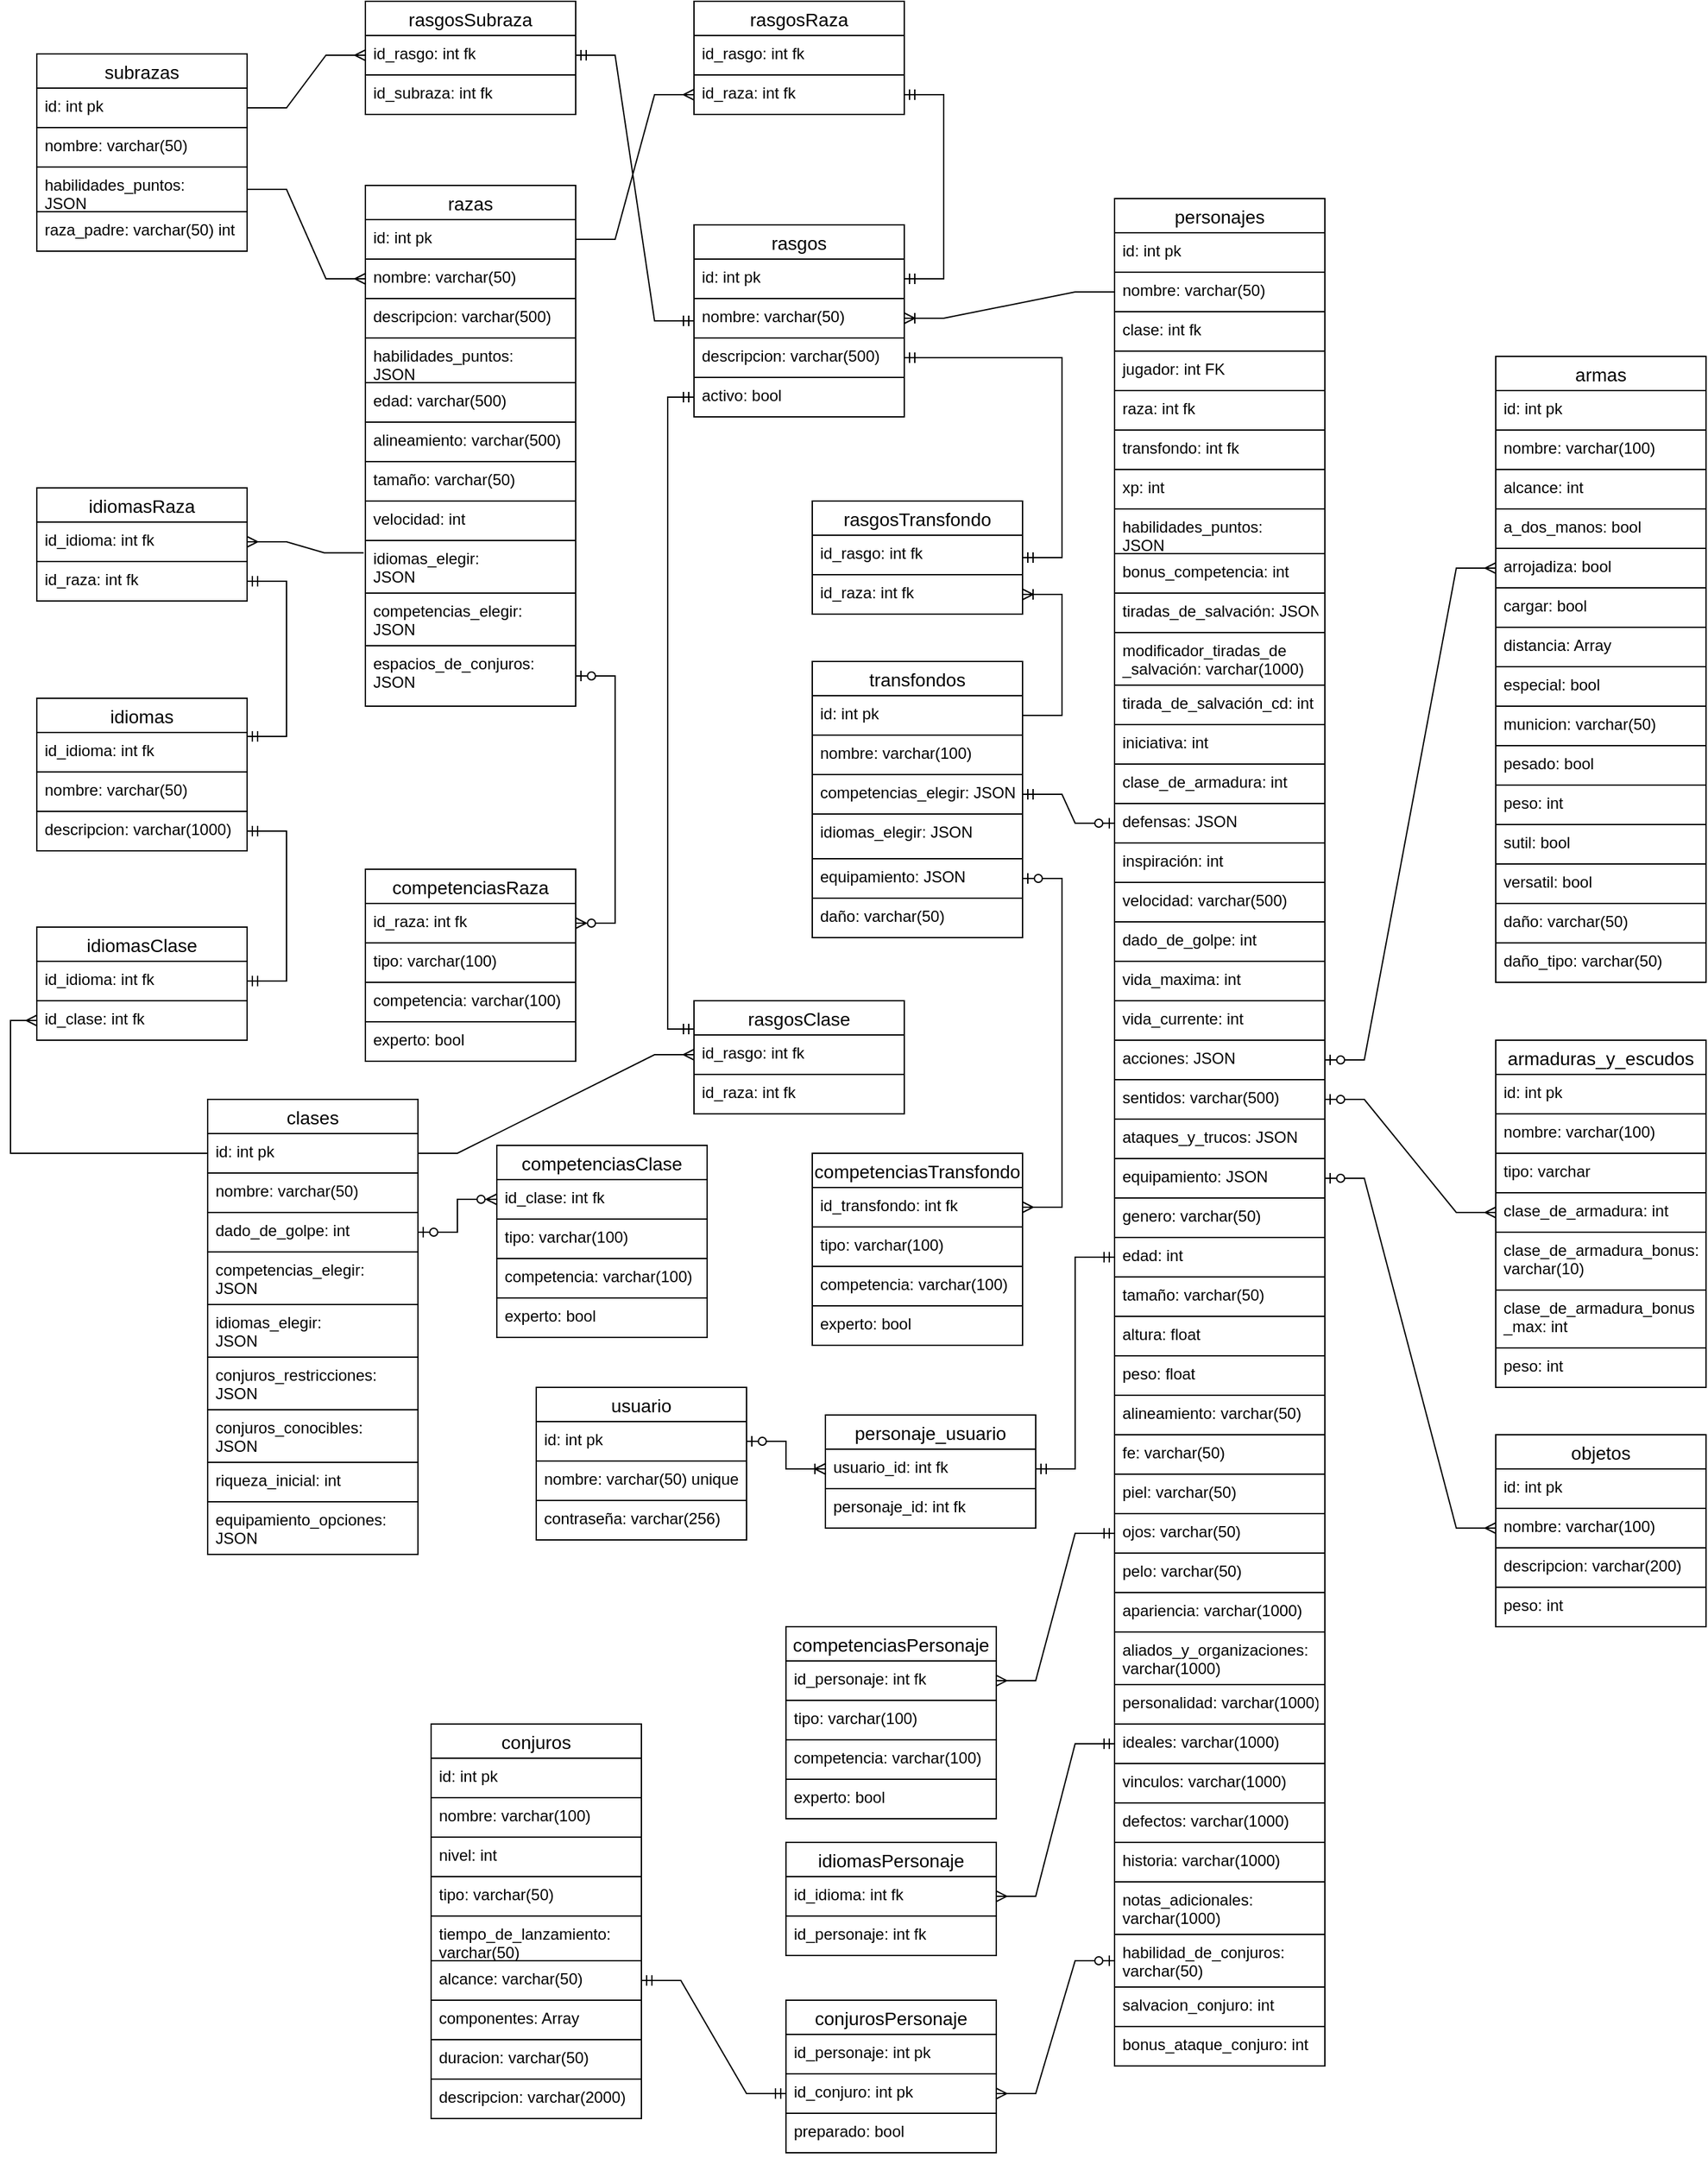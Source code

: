 <mxfile version="15.8.4" type="device" pages="2"><diagram id="9KlrXUMsOlTrRdcg97_x" name="Page-1"><mxGraphModel dx="2031" dy="2222" grid="1" gridSize="10" guides="1" tooltips="1" connect="1" arrows="1" fold="1" page="1" pageScale="1" pageWidth="827" pageHeight="1169" math="0" shadow="0"><root><mxCell id="0"/><mxCell id="1" parent="0"/><mxCell id="If8NewAl8FRBs18UglZg-1" value="razas" style="swimlane;fontStyle=0;childLayout=stackLayout;horizontal=1;startSize=26;horizontalStack=0;resizeParent=1;resizeParentMax=0;resizeLast=0;collapsible=1;marginBottom=0;align=center;fontSize=14;" parent="1" vertex="1"><mxGeometry x="320" y="-110" width="160" height="396" as="geometry"/></mxCell><mxCell id="If8NewAl8FRBs18UglZg-2" value="id: int pk" style="text;strokeColor=default;fillColor=none;spacingLeft=4;spacingRight=4;overflow=hidden;rotatable=0;points=[[0,0.5],[1,0.5]];portConstraint=eastwest;fontSize=12;" parent="If8NewAl8FRBs18UglZg-1" vertex="1"><mxGeometry y="26" width="160" height="30" as="geometry"/></mxCell><mxCell id="If8NewAl8FRBs18UglZg-3" value="nombre: varchar(50)" style="text;strokeColor=default;fillColor=none;spacingLeft=4;spacingRight=4;overflow=hidden;rotatable=0;points=[[0,0.5],[1,0.5]];portConstraint=eastwest;fontSize=12;" parent="If8NewAl8FRBs18UglZg-1" vertex="1"><mxGeometry y="56" width="160" height="30" as="geometry"/></mxCell><mxCell id="If8NewAl8FRBs18UglZg-38" value="descripcion: varchar(500)" style="text;strokeColor=default;fillColor=none;spacingLeft=4;spacingRight=4;overflow=hidden;rotatable=0;points=[[0,0.5],[1,0.5]];portConstraint=eastwest;fontSize=12;" parent="If8NewAl8FRBs18UglZg-1" vertex="1"><mxGeometry y="86" width="160" height="30" as="geometry"/></mxCell><mxCell id="GCd53xPFGP4qzqp_tOeg-84" value="habilidades_puntos: &#10;JSON" style="text;strokeColor=default;fillColor=none;spacingLeft=4;spacingRight=4;overflow=hidden;rotatable=0;points=[[0,0.5],[1,0.5]];portConstraint=eastwest;fontSize=12;" vertex="1" parent="If8NewAl8FRBs18UglZg-1"><mxGeometry y="116" width="160" height="34" as="geometry"/></mxCell><mxCell id="If8NewAl8FRBs18UglZg-7" value="edad: varchar(500)" style="text;strokeColor=default;fillColor=none;spacingLeft=4;spacingRight=4;overflow=hidden;rotatable=0;points=[[0,0.5],[1,0.5]];portConstraint=eastwest;fontSize=12;" parent="If8NewAl8FRBs18UglZg-1" vertex="1"><mxGeometry y="150" width="160" height="30" as="geometry"/></mxCell><mxCell id="If8NewAl8FRBs18UglZg-6" value="alineamiento: varchar(500)" style="text;strokeColor=default;fillColor=none;spacingLeft=4;spacingRight=4;overflow=hidden;rotatable=0;points=[[0,0.5],[1,0.5]];portConstraint=eastwest;fontSize=12;" parent="If8NewAl8FRBs18UglZg-1" vertex="1"><mxGeometry y="180" width="160" height="30" as="geometry"/></mxCell><mxCell id="If8NewAl8FRBs18UglZg-8" value="tamaño: varchar(50)" style="text;strokeColor=default;fillColor=none;spacingLeft=4;spacingRight=4;overflow=hidden;rotatable=0;points=[[0,0.5],[1,0.5]];portConstraint=eastwest;fontSize=12;" parent="If8NewAl8FRBs18UglZg-1" vertex="1"><mxGeometry y="210" width="160" height="30" as="geometry"/></mxCell><mxCell id="If8NewAl8FRBs18UglZg-4" value="velocidad: int" style="text;strokeColor=default;fillColor=none;spacingLeft=4;spacingRight=4;overflow=hidden;rotatable=0;points=[[0,0.5],[1,0.5]];portConstraint=eastwest;fontSize=12;" parent="If8NewAl8FRBs18UglZg-1" vertex="1"><mxGeometry y="240" width="160" height="30" as="geometry"/></mxCell><mxCell id="If8NewAl8FRBs18UglZg-13" value="idiomas_elegir: &#10;JSON" style="text;strokeColor=default;fillColor=none;spacingLeft=4;spacingRight=4;overflow=hidden;rotatable=0;points=[[0,0.5],[1,0.5]];portConstraint=eastwest;fontSize=12;" parent="If8NewAl8FRBs18UglZg-1" vertex="1"><mxGeometry y="270" width="160" height="40" as="geometry"/></mxCell><mxCell id="If8NewAl8FRBs18UglZg-10" value="competencias_elegir: &#10;JSON" style="text;strokeColor=default;fillColor=none;spacingLeft=4;spacingRight=4;overflow=hidden;rotatable=0;points=[[0,0.5],[1,0.5]];portConstraint=eastwest;fontSize=12;" parent="If8NewAl8FRBs18UglZg-1" vertex="1"><mxGeometry y="310" width="160" height="40" as="geometry"/></mxCell><mxCell id="Qr7fPHgr9d3gVchQjKr9-5" value="espacios_de_conjuros: &#10;JSON" style="text;strokeColor=default;fillColor=none;spacingLeft=4;spacingRight=4;overflow=hidden;rotatable=0;points=[[0,0.5],[1,0.5]];portConstraint=eastwest;fontSize=12;" parent="If8NewAl8FRBs18UglZg-1" vertex="1"><mxGeometry y="350" width="160" height="46" as="geometry"/></mxCell><mxCell id="If8NewAl8FRBs18UglZg-19" value="subrazas" style="swimlane;fontStyle=0;childLayout=stackLayout;horizontal=1;startSize=26;horizontalStack=0;resizeParent=1;resizeParentMax=0;resizeLast=0;collapsible=1;marginBottom=0;align=center;fontSize=14;" parent="1" vertex="1"><mxGeometry x="70" y="-210" width="160" height="150" as="geometry"/></mxCell><mxCell id="If8NewAl8FRBs18UglZg-20" value="id: int pk" style="text;strokeColor=default;fillColor=none;spacingLeft=4;spacingRight=4;overflow=hidden;rotatable=0;points=[[0,0.5],[1,0.5]];portConstraint=eastwest;fontSize=12;" parent="If8NewAl8FRBs18UglZg-19" vertex="1"><mxGeometry y="26" width="160" height="30" as="geometry"/></mxCell><mxCell id="If8NewAl8FRBs18UglZg-21" value="nombre: varchar(50)" style="text;strokeColor=default;fillColor=none;spacingLeft=4;spacingRight=4;overflow=hidden;rotatable=0;points=[[0,0.5],[1,0.5]];portConstraint=eastwest;fontSize=12;" parent="If8NewAl8FRBs18UglZg-19" vertex="1"><mxGeometry y="56" width="160" height="30" as="geometry"/></mxCell><mxCell id="GCd53xPFGP4qzqp_tOeg-95" value="habilidades_puntos: &#10;JSON" style="text;strokeColor=default;fillColor=none;spacingLeft=4;spacingRight=4;overflow=hidden;rotatable=0;points=[[0,0.5],[1,0.5]];portConstraint=eastwest;fontSize=12;" vertex="1" parent="If8NewAl8FRBs18UglZg-19"><mxGeometry y="86" width="160" height="34" as="geometry"/></mxCell><mxCell id="If8NewAl8FRBs18UglZg-26" value="raza_padre: varchar(50) int" style="text;strokeColor=default;fillColor=none;spacingLeft=4;spacingRight=4;overflow=hidden;rotatable=0;points=[[0,0.5],[1,0.5]];portConstraint=eastwest;fontSize=12;align=left;" parent="If8NewAl8FRBs18UglZg-19" vertex="1"><mxGeometry y="120" width="160" height="30" as="geometry"/></mxCell><mxCell id="If8NewAl8FRBs18UglZg-27" value="clases" style="swimlane;fontStyle=0;childLayout=stackLayout;horizontal=1;startSize=26;horizontalStack=0;resizeParent=1;resizeParentMax=0;resizeLast=0;collapsible=1;marginBottom=0;align=center;fontSize=14;" parent="1" vertex="1"><mxGeometry x="200" y="585" width="160" height="346" as="geometry"/></mxCell><mxCell id="GCd53xPFGP4qzqp_tOeg-17" value="id: int pk" style="text;strokeColor=default;fillColor=none;spacingLeft=4;spacingRight=4;overflow=hidden;rotatable=0;points=[[0,0.5],[1,0.5]];portConstraint=eastwest;fontSize=12;" vertex="1" parent="If8NewAl8FRBs18UglZg-27"><mxGeometry y="26" width="160" height="30" as="geometry"/></mxCell><mxCell id="If8NewAl8FRBs18UglZg-29" value="nombre: varchar(50)" style="text;strokeColor=default;fillColor=none;spacingLeft=4;spacingRight=4;overflow=hidden;rotatable=0;points=[[0,0.5],[1,0.5]];portConstraint=eastwest;fontSize=12;" parent="If8NewAl8FRBs18UglZg-27" vertex="1"><mxGeometry y="56" width="160" height="30" as="geometry"/></mxCell><mxCell id="If8NewAl8FRBs18UglZg-30" value="dado_de_golpe: int" style="text;strokeColor=default;fillColor=none;spacingLeft=4;spacingRight=4;overflow=hidden;rotatable=0;points=[[0,0.5],[1,0.5]];portConstraint=eastwest;fontSize=12;" parent="If8NewAl8FRBs18UglZg-27" vertex="1"><mxGeometry y="86" width="160" height="30" as="geometry"/></mxCell><mxCell id="If8NewAl8FRBs18UglZg-34" value="competencias_elegir: &#10;JSON" style="text;strokeColor=default;fillColor=none;spacingLeft=4;spacingRight=4;overflow=hidden;rotatable=0;points=[[0,0.5],[1,0.5]];portConstraint=eastwest;fontSize=12;" parent="If8NewAl8FRBs18UglZg-27" vertex="1"><mxGeometry y="116" width="160" height="40" as="geometry"/></mxCell><mxCell id="If8NewAl8FRBs18UglZg-36" value="idiomas_elegir: &#10;JSON" style="text;strokeColor=default;fillColor=none;spacingLeft=4;spacingRight=4;overflow=hidden;rotatable=0;points=[[0,0.5],[1,0.5]];portConstraint=eastwest;fontSize=12;" parent="If8NewAl8FRBs18UglZg-27" vertex="1"><mxGeometry y="156" width="160" height="40" as="geometry"/></mxCell><mxCell id="Qr7fPHgr9d3gVchQjKr9-15" value="conjuros_restricciones: &#10;JSON" style="text;strokeColor=default;fillColor=none;spacingLeft=4;spacingRight=4;overflow=hidden;rotatable=0;points=[[0,0.5],[1,0.5]];portConstraint=eastwest;fontSize=12;align=left;" parent="If8NewAl8FRBs18UglZg-27" vertex="1"><mxGeometry y="196" width="160" height="40" as="geometry"/></mxCell><mxCell id="Qr7fPHgr9d3gVchQjKr9-12" value="conjuros_conocibles: &#10;JSON" style="text;strokeColor=default;fillColor=none;spacingLeft=4;spacingRight=4;overflow=hidden;rotatable=0;points=[[0,0.5],[1,0.5]];portConstraint=eastwest;fontSize=12;align=left;" parent="If8NewAl8FRBs18UglZg-27" vertex="1"><mxGeometry y="236" width="160" height="40" as="geometry"/></mxCell><mxCell id="Qr7fPHgr9d3gVchQjKr9-35" value="riqueza_inicial: int " style="text;strokeColor=default;fillColor=none;spacingLeft=4;spacingRight=4;overflow=hidden;rotatable=0;points=[[0,0.5],[1,0.5]];portConstraint=eastwest;fontSize=12;align=left;" parent="If8NewAl8FRBs18UglZg-27" vertex="1"><mxGeometry y="276" width="160" height="30" as="geometry"/></mxCell><mxCell id="Qr7fPHgr9d3gVchQjKr9-36" value="equipamiento_opciones: &#10;JSON" style="text;strokeColor=default;fillColor=none;spacingLeft=4;spacingRight=4;overflow=hidden;rotatable=0;points=[[0,0.5],[1,0.5]];portConstraint=eastwest;fontSize=12;align=left;" parent="If8NewAl8FRBs18UglZg-27" vertex="1"><mxGeometry y="306" width="160" height="40" as="geometry"/></mxCell><mxCell id="If8NewAl8FRBs18UglZg-39" value="rasgos" style="swimlane;fontStyle=0;childLayout=stackLayout;horizontal=1;startSize=26;horizontalStack=0;resizeParent=1;resizeParentMax=0;resizeLast=0;collapsible=1;marginBottom=0;align=center;fontSize=14;" parent="1" vertex="1"><mxGeometry x="570" y="-80" width="160" height="146" as="geometry"/></mxCell><mxCell id="If8NewAl8FRBs18UglZg-43" value="id: int pk" style="text;strokeColor=default;fillColor=none;spacingLeft=4;spacingRight=4;overflow=hidden;rotatable=0;points=[[0,0.5],[1,0.5]];portConstraint=eastwest;fontSize=12;" parent="If8NewAl8FRBs18UglZg-39" vertex="1"><mxGeometry y="26" width="160" height="30" as="geometry"/></mxCell><mxCell id="If8NewAl8FRBs18UglZg-44" value="nombre: varchar(50)" style="text;strokeColor=default;fillColor=none;spacingLeft=4;spacingRight=4;overflow=hidden;rotatable=0;points=[[0,0.5],[1,0.5]];portConstraint=eastwest;fontSize=12;" parent="If8NewAl8FRBs18UglZg-39" vertex="1"><mxGeometry y="56" width="160" height="30" as="geometry"/></mxCell><mxCell id="If8NewAl8FRBs18UglZg-45" value="descripcion: varchar(500)" style="text;strokeColor=default;fillColor=none;spacingLeft=4;spacingRight=4;overflow=hidden;rotatable=0;points=[[0,0.5],[1,0.5]];portConstraint=eastwest;fontSize=12;" parent="If8NewAl8FRBs18UglZg-39" vertex="1"><mxGeometry y="86" width="160" height="30" as="geometry"/></mxCell><mxCell id="nv-8C6GXt8SCjg3WMr-L-6" value="activo: bool" style="text;strokeColor=default;fillColor=none;spacingLeft=4;spacingRight=4;overflow=hidden;rotatable=0;points=[[0,0.5],[1,0.5]];portConstraint=eastwest;fontSize=12;" parent="If8NewAl8FRBs18UglZg-39" vertex="1"><mxGeometry y="116" width="160" height="30" as="geometry"/></mxCell><mxCell id="If8NewAl8FRBs18UglZg-60" value="personajes" style="swimlane;fontStyle=0;childLayout=stackLayout;horizontal=1;startSize=26;horizontalStack=0;resizeParent=1;resizeParentMax=0;resizeLast=0;collapsible=1;marginBottom=0;align=center;fontSize=14;" parent="1" vertex="1"><mxGeometry x="890" y="-100" width="160" height="1420" as="geometry"/></mxCell><mxCell id="If8NewAl8FRBs18UglZg-61" value="id: int pk" style="text;strokeColor=default;fillColor=none;spacingLeft=4;spacingRight=4;overflow=hidden;rotatable=0;points=[[0,0.5],[1,0.5]];portConstraint=eastwest;fontSize=12;" parent="If8NewAl8FRBs18UglZg-60" vertex="1"><mxGeometry y="26" width="160" height="30" as="geometry"/></mxCell><mxCell id="If8NewAl8FRBs18UglZg-62" value="nombre: varchar(50)" style="text;strokeColor=default;fillColor=none;spacingLeft=4;spacingRight=4;overflow=hidden;rotatable=0;points=[[0,0.5],[1,0.5]];portConstraint=eastwest;fontSize=12;" parent="If8NewAl8FRBs18UglZg-60" vertex="1"><mxGeometry y="56" width="160" height="30" as="geometry"/></mxCell><mxCell id="nv-8C6GXt8SCjg3WMr-L-3" value="clase: int fk" style="text;strokeColor=default;fillColor=none;spacingLeft=4;spacingRight=4;overflow=hidden;rotatable=0;points=[[0,0.5],[1,0.5]];portConstraint=eastwest;fontSize=12;" parent="If8NewAl8FRBs18UglZg-60" vertex="1"><mxGeometry y="86" width="160" height="30" as="geometry"/></mxCell><mxCell id="If8NewAl8FRBs18UglZg-83" value="jugador: int FK" style="text;strokeColor=default;fillColor=none;spacingLeft=4;spacingRight=4;overflow=hidden;rotatable=0;points=[[0,0.5],[1,0.5]];portConstraint=eastwest;fontSize=12;" parent="If8NewAl8FRBs18UglZg-60" vertex="1"><mxGeometry y="116" width="160" height="30" as="geometry"/></mxCell><mxCell id="If8NewAl8FRBs18UglZg-84" value="raza: int fk" style="text;strokeColor=default;fillColor=none;spacingLeft=4;spacingRight=4;overflow=hidden;rotatable=0;points=[[0,0.5],[1,0.5]];portConstraint=eastwest;fontSize=12;" parent="If8NewAl8FRBs18UglZg-60" vertex="1"><mxGeometry y="146" width="160" height="30" as="geometry"/></mxCell><mxCell id="If8NewAl8FRBs18UglZg-85" value="transfondo: int fk" style="text;strokeColor=default;fillColor=none;spacingLeft=4;spacingRight=4;overflow=hidden;rotatable=0;points=[[0,0.5],[1,0.5]];portConstraint=eastwest;fontSize=12;" parent="If8NewAl8FRBs18UglZg-60" vertex="1"><mxGeometry y="176" width="160" height="30" as="geometry"/></mxCell><mxCell id="nv-8C6GXt8SCjg3WMr-L-4" value="xp: int" style="text;strokeColor=default;fillColor=none;spacingLeft=4;spacingRight=4;overflow=hidden;rotatable=0;points=[[0,0.5],[1,0.5]];portConstraint=eastwest;fontSize=12;" parent="If8NewAl8FRBs18UglZg-60" vertex="1"><mxGeometry y="206" width="160" height="30" as="geometry"/></mxCell><mxCell id="If8NewAl8FRBs18UglZg-64" value="habilidades_puntos: &#10;JSON" style="text;strokeColor=default;fillColor=none;spacingLeft=4;spacingRight=4;overflow=hidden;rotatable=0;points=[[0,0.5],[1,0.5]];portConstraint=eastwest;fontSize=12;" parent="If8NewAl8FRBs18UglZg-60" vertex="1"><mxGeometry y="236" width="160" height="34" as="geometry"/></mxCell><mxCell id="If8NewAl8FRBs18UglZg-76" value="bonus_competencia: int" style="text;strokeColor=default;fillColor=none;spacingLeft=4;spacingRight=4;overflow=hidden;rotatable=0;points=[[0,0.5],[1,0.5]];portConstraint=eastwest;fontSize=12;" parent="If8NewAl8FRBs18UglZg-60" vertex="1"><mxGeometry y="270" width="160" height="30" as="geometry"/></mxCell><mxCell id="If8NewAl8FRBs18UglZg-75" value="tiradas_de_salvación: JSON" style="text;strokeColor=default;fillColor=none;spacingLeft=4;spacingRight=4;overflow=hidden;rotatable=0;points=[[0,0.5],[1,0.5]];portConstraint=eastwest;fontSize=12;" parent="If8NewAl8FRBs18UglZg-60" vertex="1"><mxGeometry y="300" width="160" height="30" as="geometry"/></mxCell><mxCell id="nv-8C6GXt8SCjg3WMr-L-5" value="modificador_tiradas_de&#10;_salvación: varchar(1000)" style="text;strokeColor=default;fillColor=none;spacingLeft=4;spacingRight=4;overflow=hidden;rotatable=0;points=[[0,0.5],[1,0.5]];portConstraint=eastwest;fontSize=12;" parent="If8NewAl8FRBs18UglZg-60" vertex="1"><mxGeometry y="330" width="160" height="40" as="geometry"/></mxCell><mxCell id="If8NewAl8FRBs18UglZg-92" value="tirada_de_salvación_cd: int" style="text;strokeColor=default;fillColor=none;spacingLeft=4;spacingRight=4;overflow=hidden;rotatable=0;points=[[0,0.5],[1,0.5]];portConstraint=eastwest;fontSize=12;" parent="If8NewAl8FRBs18UglZg-60" vertex="1"><mxGeometry y="370" width="160" height="30" as="geometry"/></mxCell><mxCell id="If8NewAl8FRBs18UglZg-90" value="iniciativa: int" style="text;strokeColor=default;fillColor=none;spacingLeft=4;spacingRight=4;overflow=hidden;rotatable=0;points=[[0,0.5],[1,0.5]];portConstraint=eastwest;fontSize=12;" parent="If8NewAl8FRBs18UglZg-60" vertex="1"><mxGeometry y="400" width="160" height="30" as="geometry"/></mxCell><mxCell id="If8NewAl8FRBs18UglZg-91" value="clase_de_armadura: int" style="text;strokeColor=default;fillColor=none;spacingLeft=4;spacingRight=4;overflow=hidden;rotatable=0;points=[[0,0.5],[1,0.5]];portConstraint=eastwest;fontSize=12;" parent="If8NewAl8FRBs18UglZg-60" vertex="1"><mxGeometry y="430" width="160" height="30" as="geometry"/></mxCell><mxCell id="If8NewAl8FRBs18UglZg-82" value="defensas: JSON" style="text;strokeColor=default;fillColor=none;spacingLeft=4;spacingRight=4;overflow=hidden;rotatable=0;points=[[0,0.5],[1,0.5]];portConstraint=eastwest;fontSize=12;" parent="If8NewAl8FRBs18UglZg-60" vertex="1"><mxGeometry y="460" width="160" height="30" as="geometry"/></mxCell><mxCell id="If8NewAl8FRBs18UglZg-78" value="inspiración: int" style="text;strokeColor=default;fillColor=none;spacingLeft=4;spacingRight=4;overflow=hidden;rotatable=0;points=[[0,0.5],[1,0.5]];portConstraint=eastwest;fontSize=12;" parent="If8NewAl8FRBs18UglZg-60" vertex="1"><mxGeometry y="490" width="160" height="30" as="geometry"/></mxCell><mxCell id="If8NewAl8FRBs18UglZg-77" value="velocidad: varchar(500)" style="text;strokeColor=default;fillColor=none;spacingLeft=4;spacingRight=4;overflow=hidden;rotatable=0;points=[[0,0.5],[1,0.5]];portConstraint=eastwest;fontSize=12;" parent="If8NewAl8FRBs18UglZg-60" vertex="1"><mxGeometry y="520" width="160" height="30" as="geometry"/></mxCell><mxCell id="If8NewAl8FRBs18UglZg-81" value="dado_de_golpe: int" style="text;strokeColor=default;fillColor=none;spacingLeft=4;spacingRight=4;overflow=hidden;rotatable=0;points=[[0,0.5],[1,0.5]];portConstraint=eastwest;fontSize=12;" parent="If8NewAl8FRBs18UglZg-60" vertex="1"><mxGeometry y="550" width="160" height="30" as="geometry"/></mxCell><mxCell id="If8NewAl8FRBs18UglZg-79" value="vida_maxima: int" style="text;strokeColor=default;fillColor=none;spacingLeft=4;spacingRight=4;overflow=hidden;rotatable=0;points=[[0,0.5],[1,0.5]];portConstraint=eastwest;fontSize=12;" parent="If8NewAl8FRBs18UglZg-60" vertex="1"><mxGeometry y="580" width="160" height="30" as="geometry"/></mxCell><mxCell id="If8NewAl8FRBs18UglZg-80" value="vida_currente: int" style="text;strokeColor=default;fillColor=none;spacingLeft=4;spacingRight=4;overflow=hidden;rotatable=0;points=[[0,0.5],[1,0.5]];portConstraint=eastwest;fontSize=12;" parent="If8NewAl8FRBs18UglZg-60" vertex="1"><mxGeometry y="610" width="160" height="30" as="geometry"/></mxCell><mxCell id="If8NewAl8FRBs18UglZg-95" value="acciones: JSON" style="text;strokeColor=default;fillColor=none;spacingLeft=4;spacingRight=4;overflow=hidden;rotatable=0;points=[[0,0.5],[1,0.5]];portConstraint=eastwest;fontSize=12;" parent="If8NewAl8FRBs18UglZg-60" vertex="1"><mxGeometry y="640" width="160" height="30" as="geometry"/></mxCell><mxCell id="If8NewAl8FRBs18UglZg-97" value="sentidos: varchar(500)" style="text;strokeColor=default;fillColor=none;spacingLeft=4;spacingRight=4;overflow=hidden;rotatable=0;points=[[0,0.5],[1,0.5]];portConstraint=eastwest;fontSize=12;" parent="If8NewAl8FRBs18UglZg-60" vertex="1"><mxGeometry y="670" width="160" height="30" as="geometry"/></mxCell><mxCell id="If8NewAl8FRBs18UglZg-99" value="ataques_y_trucos: JSON" style="text;strokeColor=default;fillColor=none;spacingLeft=4;spacingRight=4;overflow=hidden;rotatable=0;points=[[0,0.5],[1,0.5]];portConstraint=eastwest;fontSize=12;" parent="If8NewAl8FRBs18UglZg-60" vertex="1"><mxGeometry y="700" width="160" height="30" as="geometry"/></mxCell><mxCell id="If8NewAl8FRBs18UglZg-113" value="equipamiento: JSON" style="text;strokeColor=default;fillColor=none;spacingLeft=4;spacingRight=4;overflow=hidden;rotatable=0;points=[[0,0.5],[1,0.5]];portConstraint=eastwest;fontSize=12;" parent="If8NewAl8FRBs18UglZg-60" vertex="1"><mxGeometry y="730" width="160" height="30" as="geometry"/></mxCell><mxCell id="If8NewAl8FRBs18UglZg-115" value="genero: varchar(50)" style="text;strokeColor=default;fillColor=none;spacingLeft=4;spacingRight=4;overflow=hidden;rotatable=0;points=[[0,0.5],[1,0.5]];portConstraint=eastwest;fontSize=12;" parent="If8NewAl8FRBs18UglZg-60" vertex="1"><mxGeometry y="760" width="160" height="30" as="geometry"/></mxCell><mxCell id="If8NewAl8FRBs18UglZg-116" value="edad: int" style="text;strokeColor=default;fillColor=none;spacingLeft=4;spacingRight=4;overflow=hidden;rotatable=0;points=[[0,0.5],[1,0.5]];portConstraint=eastwest;fontSize=12;" parent="If8NewAl8FRBs18UglZg-60" vertex="1"><mxGeometry y="790" width="160" height="30" as="geometry"/></mxCell><mxCell id="If8NewAl8FRBs18UglZg-121" value="tamaño: varchar(50)" style="text;strokeColor=default;fillColor=none;spacingLeft=4;spacingRight=4;overflow=hidden;rotatable=0;points=[[0,0.5],[1,0.5]];portConstraint=eastwest;fontSize=12;" parent="If8NewAl8FRBs18UglZg-60" vertex="1"><mxGeometry y="820" width="160" height="30" as="geometry"/></mxCell><mxCell id="If8NewAl8FRBs18UglZg-122" value="altura: float" style="text;strokeColor=default;fillColor=none;spacingLeft=4;spacingRight=4;overflow=hidden;rotatable=0;points=[[0,0.5],[1,0.5]];portConstraint=eastwest;fontSize=12;" parent="If8NewAl8FRBs18UglZg-60" vertex="1"><mxGeometry y="850" width="160" height="30" as="geometry"/></mxCell><mxCell id="If8NewAl8FRBs18UglZg-120" value="peso: float" style="text;strokeColor=default;fillColor=none;spacingLeft=4;spacingRight=4;overflow=hidden;rotatable=0;points=[[0,0.5],[1,0.5]];portConstraint=eastwest;fontSize=12;" parent="If8NewAl8FRBs18UglZg-60" vertex="1"><mxGeometry y="880" width="160" height="30" as="geometry"/></mxCell><mxCell id="If8NewAl8FRBs18UglZg-125" value="alineamiento: varchar(50)" style="text;strokeColor=default;fillColor=none;spacingLeft=4;spacingRight=4;overflow=hidden;rotatable=0;points=[[0,0.5],[1,0.5]];portConstraint=eastwest;fontSize=12;" parent="If8NewAl8FRBs18UglZg-60" vertex="1"><mxGeometry y="910" width="160" height="30" as="geometry"/></mxCell><mxCell id="If8NewAl8FRBs18UglZg-124" value="fe: varchar(50)" style="text;strokeColor=default;fillColor=none;spacingLeft=4;spacingRight=4;overflow=hidden;rotatable=0;points=[[0,0.5],[1,0.5]];portConstraint=eastwest;fontSize=12;" parent="If8NewAl8FRBs18UglZg-60" vertex="1"><mxGeometry y="940" width="160" height="30" as="geometry"/></mxCell><mxCell id="If8NewAl8FRBs18UglZg-126" value="piel: varchar(50)" style="text;strokeColor=default;fillColor=none;spacingLeft=4;spacingRight=4;overflow=hidden;rotatable=0;points=[[0,0.5],[1,0.5]];portConstraint=eastwest;fontSize=12;" parent="If8NewAl8FRBs18UglZg-60" vertex="1"><mxGeometry y="970" width="160" height="30" as="geometry"/></mxCell><mxCell id="If8NewAl8FRBs18UglZg-128" value="ojos: varchar(50)" style="text;strokeColor=default;fillColor=none;spacingLeft=4;spacingRight=4;overflow=hidden;rotatable=0;points=[[0,0.5],[1,0.5]];portConstraint=eastwest;fontSize=12;" parent="If8NewAl8FRBs18UglZg-60" vertex="1"><mxGeometry y="1000" width="160" height="30" as="geometry"/></mxCell><mxCell id="If8NewAl8FRBs18UglZg-127" value="pelo: varchar(50)" style="text;strokeColor=default;fillColor=none;spacingLeft=4;spacingRight=4;overflow=hidden;rotatable=0;points=[[0,0.5],[1,0.5]];portConstraint=eastwest;fontSize=12;" parent="If8NewAl8FRBs18UglZg-60" vertex="1"><mxGeometry y="1030" width="160" height="30" as="geometry"/></mxCell><mxCell id="Qr7fPHgr9d3gVchQjKr9-46" value="apariencia: varchar(1000)" style="text;strokeColor=default;fillColor=none;spacingLeft=4;spacingRight=4;overflow=hidden;rotatable=0;points=[[0,0.5],[1,0.5]];portConstraint=eastwest;fontSize=12;" parent="If8NewAl8FRBs18UglZg-60" vertex="1"><mxGeometry y="1060" width="160" height="30" as="geometry"/></mxCell><mxCell id="Qr7fPHgr9d3gVchQjKr9-47" value="aliados_y_organizaciones: &#10;varchar(1000)" style="text;strokeColor=default;fillColor=none;spacingLeft=4;spacingRight=4;overflow=hidden;rotatable=0;points=[[0,0.5],[1,0.5]];portConstraint=eastwest;fontSize=12;" parent="If8NewAl8FRBs18UglZg-60" vertex="1"><mxGeometry y="1090" width="160" height="40" as="geometry"/></mxCell><mxCell id="Qr7fPHgr9d3gVchQjKr9-48" value="personalidad: varchar(1000)" style="text;strokeColor=default;fillColor=none;spacingLeft=4;spacingRight=4;overflow=hidden;rotatable=0;points=[[0,0.5],[1,0.5]];portConstraint=eastwest;fontSize=12;" parent="If8NewAl8FRBs18UglZg-60" vertex="1"><mxGeometry y="1130" width="160" height="30" as="geometry"/></mxCell><mxCell id="Qr7fPHgr9d3gVchQjKr9-49" value="ideales: varchar(1000)" style="text;strokeColor=default;fillColor=none;spacingLeft=4;spacingRight=4;overflow=hidden;rotatable=0;points=[[0,0.5],[1,0.5]];portConstraint=eastwest;fontSize=12;" parent="If8NewAl8FRBs18UglZg-60" vertex="1"><mxGeometry y="1160" width="160" height="30" as="geometry"/></mxCell><mxCell id="Qr7fPHgr9d3gVchQjKr9-50" value="vinculos: varchar(1000)" style="text;strokeColor=default;fillColor=none;spacingLeft=4;spacingRight=4;overflow=hidden;rotatable=0;points=[[0,0.5],[1,0.5]];portConstraint=eastwest;fontSize=12;" parent="If8NewAl8FRBs18UglZg-60" vertex="1"><mxGeometry y="1190" width="160" height="30" as="geometry"/></mxCell><mxCell id="Qr7fPHgr9d3gVchQjKr9-51" value="defectos: varchar(1000)" style="text;strokeColor=default;fillColor=none;spacingLeft=4;spacingRight=4;overflow=hidden;rotatable=0;points=[[0,0.5],[1,0.5]];portConstraint=eastwest;fontSize=12;" parent="If8NewAl8FRBs18UglZg-60" vertex="1"><mxGeometry y="1220" width="160" height="30" as="geometry"/></mxCell><mxCell id="Qr7fPHgr9d3gVchQjKr9-52" value="historia: varchar(1000)" style="text;strokeColor=default;fillColor=none;spacingLeft=4;spacingRight=4;overflow=hidden;rotatable=0;points=[[0,0.5],[1,0.5]];portConstraint=eastwest;fontSize=12;" parent="If8NewAl8FRBs18UglZg-60" vertex="1"><mxGeometry y="1250" width="160" height="30" as="geometry"/></mxCell><mxCell id="Qr7fPHgr9d3gVchQjKr9-53" value="notas_adicionales: &#10;varchar(1000)" style="text;strokeColor=default;fillColor=none;spacingLeft=4;spacingRight=4;overflow=hidden;rotatable=0;points=[[0,0.5],[1,0.5]];portConstraint=eastwest;fontSize=12;" parent="If8NewAl8FRBs18UglZg-60" vertex="1"><mxGeometry y="1280" width="160" height="40" as="geometry"/></mxCell><mxCell id="Qr7fPHgr9d3gVchQjKr9-56" value="habilidad_de_conjuros: &#10;varchar(50)" style="text;strokeColor=default;fillColor=none;spacingLeft=4;spacingRight=4;overflow=hidden;rotatable=0;points=[[0,0.5],[1,0.5]];portConstraint=eastwest;fontSize=12;" parent="If8NewAl8FRBs18UglZg-60" vertex="1"><mxGeometry y="1320" width="160" height="40" as="geometry"/></mxCell><mxCell id="Qr7fPHgr9d3gVchQjKr9-57" value="salvacion_conjuro: int" style="text;strokeColor=default;fillColor=none;spacingLeft=4;spacingRight=4;overflow=hidden;rotatable=0;points=[[0,0.5],[1,0.5]];portConstraint=eastwest;fontSize=12;" parent="If8NewAl8FRBs18UglZg-60" vertex="1"><mxGeometry y="1360" width="160" height="30" as="geometry"/></mxCell><mxCell id="Qr7fPHgr9d3gVchQjKr9-58" value="bonus_ataque_conjuro: int" style="text;strokeColor=default;fillColor=none;spacingLeft=4;spacingRight=4;overflow=hidden;rotatable=0;points=[[0,0.5],[1,0.5]];portConstraint=eastwest;fontSize=12;" parent="If8NewAl8FRBs18UglZg-60" vertex="1"><mxGeometry y="1390" width="160" height="30" as="geometry"/></mxCell><mxCell id="If8NewAl8FRBs18UglZg-105" value="armas" style="swimlane;fontStyle=0;childLayout=stackLayout;horizontal=1;startSize=26;horizontalStack=0;resizeParent=1;resizeParentMax=0;resizeLast=0;collapsible=1;marginBottom=0;align=center;fontSize=14;" parent="1" vertex="1"><mxGeometry x="1180" y="20" width="160" height="476" as="geometry"/></mxCell><mxCell id="GCd53xPFGP4qzqp_tOeg-16" value="id: int pk" style="text;strokeColor=default;fillColor=none;spacingLeft=4;spacingRight=4;overflow=hidden;rotatable=0;points=[[0,0.5],[1,0.5]];portConstraint=eastwest;fontSize=12;" vertex="1" parent="If8NewAl8FRBs18UglZg-105"><mxGeometry y="26" width="160" height="30" as="geometry"/></mxCell><mxCell id="If8NewAl8FRBs18UglZg-106" value="nombre: varchar(100)" style="text;strokeColor=default;fillColor=none;spacingLeft=4;spacingRight=4;overflow=hidden;rotatable=0;points=[[0,0.5],[1,0.5]];portConstraint=eastwest;fontSize=12;" parent="If8NewAl8FRBs18UglZg-105" vertex="1"><mxGeometry y="56" width="160" height="30" as="geometry"/></mxCell><mxCell id="If8NewAl8FRBs18UglZg-107" value="alcance: int" style="text;strokeColor=default;fillColor=none;spacingLeft=4;spacingRight=4;overflow=hidden;rotatable=0;points=[[0,0.5],[1,0.5]];portConstraint=eastwest;fontSize=12;" parent="If8NewAl8FRBs18UglZg-105" vertex="1"><mxGeometry y="86" width="160" height="30" as="geometry"/></mxCell><mxCell id="If8NewAl8FRBs18UglZg-108" value="a_dos_manos: bool" style="text;strokeColor=default;fillColor=none;spacingLeft=4;spacingRight=4;overflow=hidden;rotatable=0;points=[[0,0.5],[1,0.5]];portConstraint=eastwest;fontSize=12;" parent="If8NewAl8FRBs18UglZg-105" vertex="1"><mxGeometry y="116" width="160" height="30" as="geometry"/></mxCell><mxCell id="Qr7fPHgr9d3gVchQjKr9-39" value="arrojadiza: bool" style="text;strokeColor=default;fillColor=none;spacingLeft=4;spacingRight=4;overflow=hidden;rotatable=0;points=[[0,0.5],[1,0.5]];portConstraint=eastwest;fontSize=12;" parent="If8NewAl8FRBs18UglZg-105" vertex="1"><mxGeometry y="146" width="160" height="30" as="geometry"/></mxCell><mxCell id="Qr7fPHgr9d3gVchQjKr9-38" value="cargar: bool" style="text;strokeColor=default;fillColor=none;spacingLeft=4;spacingRight=4;overflow=hidden;rotatable=0;points=[[0,0.5],[1,0.5]];portConstraint=eastwest;fontSize=12;" parent="If8NewAl8FRBs18UglZg-105" vertex="1"><mxGeometry y="176" width="160" height="30" as="geometry"/></mxCell><mxCell id="Qr7fPHgr9d3gVchQjKr9-37" value="distancia: Array" style="text;strokeColor=default;fillColor=none;spacingLeft=4;spacingRight=4;overflow=hidden;rotatable=0;points=[[0,0.5],[1,0.5]];portConstraint=eastwest;fontSize=12;" parent="If8NewAl8FRBs18UglZg-105" vertex="1"><mxGeometry y="206" width="160" height="30" as="geometry"/></mxCell><mxCell id="Qr7fPHgr9d3gVchQjKr9-40" value="especial: bool" style="text;strokeColor=default;fillColor=none;spacingLeft=4;spacingRight=4;overflow=hidden;rotatable=0;points=[[0,0.5],[1,0.5]];portConstraint=eastwest;fontSize=12;" parent="If8NewAl8FRBs18UglZg-105" vertex="1"><mxGeometry y="236" width="160" height="30" as="geometry"/></mxCell><mxCell id="Qr7fPHgr9d3gVchQjKr9-41" value="municion: varchar(50)" style="text;strokeColor=default;fillColor=none;spacingLeft=4;spacingRight=4;overflow=hidden;rotatable=0;points=[[0,0.5],[1,0.5]];portConstraint=eastwest;fontSize=12;" parent="If8NewAl8FRBs18UglZg-105" vertex="1"><mxGeometry y="266" width="160" height="30" as="geometry"/></mxCell><mxCell id="Qr7fPHgr9d3gVchQjKr9-42" value="pesado: bool" style="text;strokeColor=default;fillColor=none;spacingLeft=4;spacingRight=4;overflow=hidden;rotatable=0;points=[[0,0.5],[1,0.5]];portConstraint=eastwest;fontSize=12;" parent="If8NewAl8FRBs18UglZg-105" vertex="1"><mxGeometry y="296" width="160" height="30" as="geometry"/></mxCell><mxCell id="nv-8C6GXt8SCjg3WMr-L-29" value="peso: int" style="text;strokeColor=default;fillColor=none;spacingLeft=4;spacingRight=4;overflow=hidden;rotatable=0;points=[[0,0.5],[1,0.5]];portConstraint=eastwest;fontSize=12;" parent="If8NewAl8FRBs18UglZg-105" vertex="1"><mxGeometry y="326" width="160" height="30" as="geometry"/></mxCell><mxCell id="Qr7fPHgr9d3gVchQjKr9-43" value="sutil: bool" style="text;strokeColor=default;fillColor=none;spacingLeft=4;spacingRight=4;overflow=hidden;rotatable=0;points=[[0,0.5],[1,0.5]];portConstraint=eastwest;fontSize=12;" parent="If8NewAl8FRBs18UglZg-105" vertex="1"><mxGeometry y="356" width="160" height="30" as="geometry"/></mxCell><mxCell id="Qr7fPHgr9d3gVchQjKr9-44" value="versatil: bool" style="text;strokeColor=default;fillColor=none;spacingLeft=4;spacingRight=4;overflow=hidden;rotatable=0;points=[[0,0.5],[1,0.5]];portConstraint=eastwest;fontSize=12;" parent="If8NewAl8FRBs18UglZg-105" vertex="1"><mxGeometry y="386" width="160" height="30" as="geometry"/></mxCell><mxCell id="GCd53xPFGP4qzqp_tOeg-79" value="daño: varchar(50)" style="text;strokeColor=default;fillColor=none;spacingLeft=4;spacingRight=4;overflow=hidden;rotatable=0;points=[[0,0.5],[1,0.5]];portConstraint=eastwest;fontSize=12;" vertex="1" parent="If8NewAl8FRBs18UglZg-105"><mxGeometry y="416" width="160" height="30" as="geometry"/></mxCell><mxCell id="Qr7fPHgr9d3gVchQjKr9-59" value="daño_tipo: varchar(50)" style="text;strokeColor=default;fillColor=none;spacingLeft=4;spacingRight=4;overflow=hidden;rotatable=0;points=[[0,0.5],[1,0.5]];portConstraint=eastwest;fontSize=12;" parent="If8NewAl8FRBs18UglZg-105" vertex="1"><mxGeometry y="446" width="160" height="30" as="geometry"/></mxCell><mxCell id="Qr7fPHgr9d3gVchQjKr9-25" value="transfondos" style="swimlane;fontStyle=0;childLayout=stackLayout;horizontal=1;startSize=26;horizontalStack=0;resizeParent=1;resizeParentMax=0;resizeLast=0;collapsible=1;marginBottom=0;align=center;fontSize=14;" parent="1" vertex="1"><mxGeometry x="660" y="252" width="160" height="210" as="geometry"/></mxCell><mxCell id="GCd53xPFGP4qzqp_tOeg-15" value="id: int pk" style="text;strokeColor=default;fillColor=none;spacingLeft=4;spacingRight=4;overflow=hidden;rotatable=0;points=[[0,0.5],[1,0.5]];portConstraint=eastwest;fontSize=12;" vertex="1" parent="Qr7fPHgr9d3gVchQjKr9-25"><mxGeometry y="26" width="160" height="30" as="geometry"/></mxCell><mxCell id="Qr7fPHgr9d3gVchQjKr9-26" value="nombre: varchar(100)" style="text;strokeColor=default;fillColor=none;spacingLeft=4;spacingRight=4;overflow=hidden;rotatable=0;points=[[0,0.5],[1,0.5]];portConstraint=eastwest;fontSize=12;" parent="Qr7fPHgr9d3gVchQjKr9-25" vertex="1"><mxGeometry y="56" width="160" height="30" as="geometry"/></mxCell><mxCell id="Qr7fPHgr9d3gVchQjKr9-28" value="competencias_elegir: JSON" style="text;strokeColor=default;fillColor=none;spacingLeft=4;spacingRight=4;overflow=hidden;rotatable=0;points=[[0,0.5],[1,0.5]];portConstraint=eastwest;fontSize=12;" parent="Qr7fPHgr9d3gVchQjKr9-25" vertex="1"><mxGeometry y="86" width="160" height="30" as="geometry"/></mxCell><mxCell id="Qr7fPHgr9d3gVchQjKr9-29" value="idiomas_elegir: JSON" style="text;strokeColor=default;fillColor=none;spacingLeft=4;spacingRight=4;overflow=hidden;rotatable=0;points=[[0,0.5],[1,0.5]];portConstraint=eastwest;fontSize=12;" parent="Qr7fPHgr9d3gVchQjKr9-25" vertex="1"><mxGeometry y="116" width="160" height="34" as="geometry"/></mxCell><mxCell id="Qr7fPHgr9d3gVchQjKr9-30" value="equipamiento: JSON" style="text;strokeColor=default;fillColor=none;spacingLeft=4;spacingRight=4;overflow=hidden;rotatable=0;points=[[0,0.5],[1,0.5]];portConstraint=eastwest;fontSize=12;" parent="Qr7fPHgr9d3gVchQjKr9-25" vertex="1"><mxGeometry y="150" width="160" height="30" as="geometry"/></mxCell><mxCell id="nv-8C6GXt8SCjg3WMr-L-7" value="daño: varchar(50)" style="text;strokeColor=default;fillColor=none;spacingLeft=4;spacingRight=4;overflow=hidden;rotatable=0;points=[[0,0.5],[1,0.5]];portConstraint=eastwest;fontSize=12;" parent="Qr7fPHgr9d3gVchQjKr9-25" vertex="1"><mxGeometry y="180" width="160" height="30" as="geometry"/></mxCell><mxCell id="nv-8C6GXt8SCjg3WMr-L-9" value="armaduras_y_escudos" style="swimlane;fontStyle=0;childLayout=stackLayout;horizontal=1;startSize=26;horizontalStack=0;resizeParent=1;resizeParentMax=0;resizeLast=0;collapsible=1;marginBottom=0;align=center;fontSize=14;" parent="1" vertex="1"><mxGeometry x="1180" y="540" width="160" height="264" as="geometry"/></mxCell><mxCell id="GCd53xPFGP4qzqp_tOeg-18" value="id: int pk" style="text;strokeColor=default;fillColor=none;spacingLeft=4;spacingRight=4;overflow=hidden;rotatable=0;points=[[0,0.5],[1,0.5]];portConstraint=eastwest;fontSize=12;" vertex="1" parent="nv-8C6GXt8SCjg3WMr-L-9"><mxGeometry y="26" width="160" height="30" as="geometry"/></mxCell><mxCell id="nv-8C6GXt8SCjg3WMr-L-10" value="nombre: varchar(100)" style="text;strokeColor=default;fillColor=none;spacingLeft=4;spacingRight=4;overflow=hidden;rotatable=0;points=[[0,0.5],[1,0.5]];portConstraint=eastwest;fontSize=12;" parent="nv-8C6GXt8SCjg3WMr-L-9" vertex="1"><mxGeometry y="56" width="160" height="30" as="geometry"/></mxCell><mxCell id="nv-8C6GXt8SCjg3WMr-L-24" value="tipo: varchar" style="text;strokeColor=default;fillColor=none;spacingLeft=4;spacingRight=4;overflow=hidden;rotatable=0;points=[[0,0.5],[1,0.5]];portConstraint=eastwest;fontSize=12;" parent="nv-8C6GXt8SCjg3WMr-L-9" vertex="1"><mxGeometry y="86" width="160" height="30" as="geometry"/></mxCell><mxCell id="nv-8C6GXt8SCjg3WMr-L-25" value="clase_de_armadura: int" style="text;strokeColor=default;fillColor=none;spacingLeft=4;spacingRight=4;overflow=hidden;rotatable=0;points=[[0,0.5],[1,0.5]];portConstraint=eastwest;fontSize=12;" parent="nv-8C6GXt8SCjg3WMr-L-9" vertex="1"><mxGeometry y="116" width="160" height="30" as="geometry"/></mxCell><mxCell id="nv-8C6GXt8SCjg3WMr-L-26" value="clase_de_armadura_bonus: &#10;varchar(10)" style="text;strokeColor=default;fillColor=none;spacingLeft=4;spacingRight=4;overflow=hidden;rotatable=0;points=[[0,0.5],[1,0.5]];portConstraint=eastwest;fontSize=12;" parent="nv-8C6GXt8SCjg3WMr-L-9" vertex="1"><mxGeometry y="146" width="160" height="44" as="geometry"/></mxCell><mxCell id="nv-8C6GXt8SCjg3WMr-L-27" value="clase_de_armadura_bonus&#10;_max: int" style="text;strokeColor=default;fillColor=none;spacingLeft=4;spacingRight=4;overflow=hidden;rotatable=0;points=[[0,0.5],[1,0.5]];portConstraint=eastwest;fontSize=12;" parent="nv-8C6GXt8SCjg3WMr-L-9" vertex="1"><mxGeometry y="190" width="160" height="44" as="geometry"/></mxCell><mxCell id="nv-8C6GXt8SCjg3WMr-L-30" value="peso: int" style="text;strokeColor=default;fillColor=none;spacingLeft=4;spacingRight=4;overflow=hidden;rotatable=0;points=[[0,0.5],[1,0.5]];portConstraint=eastwest;fontSize=12;" parent="nv-8C6GXt8SCjg3WMr-L-9" vertex="1"><mxGeometry y="234" width="160" height="30" as="geometry"/></mxCell><mxCell id="nv-8C6GXt8SCjg3WMr-L-22" value="objetos" style="swimlane;fontStyle=0;childLayout=stackLayout;horizontal=1;startSize=26;horizontalStack=0;resizeParent=1;resizeParentMax=0;resizeLast=0;collapsible=1;marginBottom=0;align=center;fontSize=14;" parent="1" vertex="1"><mxGeometry x="1180" y="840" width="160" height="146" as="geometry"/></mxCell><mxCell id="GCd53xPFGP4qzqp_tOeg-19" value="id: int pk" style="text;strokeColor=default;fillColor=none;spacingLeft=4;spacingRight=4;overflow=hidden;rotatable=0;points=[[0,0.5],[1,0.5]];portConstraint=eastwest;fontSize=12;" vertex="1" parent="nv-8C6GXt8SCjg3WMr-L-22"><mxGeometry y="26" width="160" height="30" as="geometry"/></mxCell><mxCell id="nv-8C6GXt8SCjg3WMr-L-23" value="nombre: varchar(100)" style="text;strokeColor=default;fillColor=none;spacingLeft=4;spacingRight=4;overflow=hidden;rotatable=0;points=[[0,0.5],[1,0.5]];portConstraint=eastwest;fontSize=12;" parent="nv-8C6GXt8SCjg3WMr-L-22" vertex="1"><mxGeometry y="56" width="160" height="30" as="geometry"/></mxCell><mxCell id="nv-8C6GXt8SCjg3WMr-L-28" value="descripcion: varchar(200)" style="text;strokeColor=default;fillColor=none;spacingLeft=4;spacingRight=4;overflow=hidden;rotatable=0;points=[[0,0.5],[1,0.5]];portConstraint=eastwest;fontSize=12;" parent="nv-8C6GXt8SCjg3WMr-L-22" vertex="1"><mxGeometry y="86" width="160" height="30" as="geometry"/></mxCell><mxCell id="nv-8C6GXt8SCjg3WMr-L-31" value="peso: int" style="text;strokeColor=default;fillColor=none;spacingLeft=4;spacingRight=4;overflow=hidden;rotatable=0;points=[[0,0.5],[1,0.5]];portConstraint=eastwest;fontSize=12;" parent="nv-8C6GXt8SCjg3WMr-L-22" vertex="1"><mxGeometry y="116" width="160" height="30" as="geometry"/></mxCell><mxCell id="nv-8C6GXt8SCjg3WMr-L-32" value="" style="edgeStyle=entityRelationEdgeStyle;fontSize=12;html=1;endArrow=ERmany;rounded=0;exitX=1;exitY=0.5;exitDx=0;exitDy=0;entryX=0;entryY=0.5;entryDx=0;entryDy=0;endFill=0;" parent="1" source="GCd53xPFGP4qzqp_tOeg-95" target="If8NewAl8FRBs18UglZg-3" edge="1"><mxGeometry width="100" height="100" relative="1" as="geometry"><mxPoint x="190" y="-45.78" as="sourcePoint"/><mxPoint x="320" y="65" as="targetPoint"/></mxGeometry></mxCell><mxCell id="nv-8C6GXt8SCjg3WMr-L-34" value="" style="edgeStyle=entityRelationEdgeStyle;fontSize=12;html=1;endArrow=ERzeroToOne;startArrow=ERmandOne;rounded=0;entryX=0;entryY=0.5;entryDx=0;entryDy=0;exitX=1;exitY=0.5;exitDx=0;exitDy=0;" parent="1" target="If8NewAl8FRBs18UglZg-82" edge="1"><mxGeometry width="100" height="100" relative="1" as="geometry"><mxPoint x="820" y="353" as="sourcePoint"/><mxPoint x="1160" y="360" as="targetPoint"/></mxGeometry></mxCell><mxCell id="nv-8C6GXt8SCjg3WMr-L-36" value="" style="edgeStyle=entityRelationEdgeStyle;fontSize=12;html=1;endArrow=ERmany;startArrow=ERzeroToOne;rounded=0;entryX=0;entryY=0.5;entryDx=0;entryDy=0;endFill=0;" parent="1" edge="1" target="nv-8C6GXt8SCjg3WMr-L-25" source="If8NewAl8FRBs18UglZg-97"><mxGeometry width="100" height="100" relative="1" as="geometry"><mxPoint x="1050" y="748" as="sourcePoint"/><mxPoint x="1170" y="660.0" as="targetPoint"/></mxGeometry></mxCell><mxCell id="nv-8C6GXt8SCjg3WMr-L-37" value="" style="edgeStyle=entityRelationEdgeStyle;fontSize=12;html=1;endArrow=ERmany;startArrow=ERzeroToOne;rounded=0;exitX=1;exitY=0.5;exitDx=0;exitDy=0;entryX=0;entryY=0.5;entryDx=0;entryDy=0;endFill=0;" parent="1" source="If8NewAl8FRBs18UglZg-113" target="nv-8C6GXt8SCjg3WMr-L-23" edge="1"><mxGeometry width="100" height="100" relative="1" as="geometry"><mxPoint x="1060" y="758" as="sourcePoint"/><mxPoint x="1180" y="670" as="targetPoint"/></mxGeometry></mxCell><mxCell id="nv-8C6GXt8SCjg3WMr-L-38" value="" style="edgeStyle=entityRelationEdgeStyle;fontSize=12;html=1;endArrow=ERmany;startArrow=ERzeroToOne;rounded=0;entryX=0;entryY=0.5;entryDx=0;entryDy=0;endFill=0;exitX=1;exitY=0.5;exitDx=0;exitDy=0;" parent="1" source="If8NewAl8FRBs18UglZg-95" target="Qr7fPHgr9d3gVchQjKr9-39" edge="1"><mxGeometry width="100" height="100" relative="1" as="geometry"><mxPoint x="1080" y="570" as="sourcePoint"/><mxPoint x="780" y="661" as="targetPoint"/></mxGeometry></mxCell><mxCell id="nv-8C6GXt8SCjg3WMr-L-39" value="" style="edgeStyle=entityRelationEdgeStyle;fontSize=12;html=1;endArrow=ERoneToMany;rounded=0;entryX=1;entryY=0.5;entryDx=0;entryDy=0;exitX=0;exitY=0.5;exitDx=0;exitDy=0;" parent="1" source="If8NewAl8FRBs18UglZg-62" target="If8NewAl8FRBs18UglZg-44" edge="1"><mxGeometry width="100" height="100" relative="1" as="geometry"><mxPoint x="780" y="140" as="sourcePoint"/><mxPoint x="880" y="40" as="targetPoint"/></mxGeometry></mxCell><mxCell id="nv-8C6GXt8SCjg3WMr-L-40" value="usuario" style="swimlane;fontStyle=0;childLayout=stackLayout;horizontal=1;startSize=26;horizontalStack=0;resizeParent=1;resizeParentMax=0;resizeLast=0;collapsible=1;marginBottom=0;align=center;fontSize=14;" parent="1" vertex="1"><mxGeometry x="450" y="804" width="160" height="116" as="geometry"/></mxCell><mxCell id="nv-8C6GXt8SCjg3WMr-L-41" value="id: int pk" style="text;strokeColor=default;fillColor=none;spacingLeft=4;spacingRight=4;overflow=hidden;rotatable=0;points=[[0,0.5],[1,0.5]];portConstraint=eastwest;fontSize=12;" parent="nv-8C6GXt8SCjg3WMr-L-40" vertex="1"><mxGeometry y="26" width="160" height="30" as="geometry"/></mxCell><mxCell id="nv-8C6GXt8SCjg3WMr-L-42" value="nombre: varchar(50) unique" style="text;strokeColor=default;fillColor=none;spacingLeft=4;spacingRight=4;overflow=hidden;rotatable=0;points=[[0,0.5],[1,0.5]];portConstraint=eastwest;fontSize=12;" parent="nv-8C6GXt8SCjg3WMr-L-40" vertex="1"><mxGeometry y="56" width="160" height="30" as="geometry"/></mxCell><mxCell id="nv-8C6GXt8SCjg3WMr-L-43" value="contraseña: varchar(256)" style="text;strokeColor=default;fillColor=none;spacingLeft=4;spacingRight=4;overflow=hidden;rotatable=0;points=[[0,0.5],[1,0.5]];portConstraint=eastwest;fontSize=12;" parent="nv-8C6GXt8SCjg3WMr-L-40" vertex="1"><mxGeometry y="86" width="160" height="30" as="geometry"/></mxCell><mxCell id="nv-8C6GXt8SCjg3WMr-L-44" value="personaje_usuario" style="swimlane;fontStyle=0;childLayout=stackLayout;horizontal=1;startSize=26;horizontalStack=0;resizeParent=1;resizeParentMax=0;resizeLast=0;collapsible=1;marginBottom=0;align=center;fontSize=14;" parent="1" vertex="1"><mxGeometry x="670" y="825" width="160" height="86" as="geometry"/></mxCell><mxCell id="nv-8C6GXt8SCjg3WMr-L-45" value="usuario_id: int fk" style="text;strokeColor=default;fillColor=none;spacingLeft=4;spacingRight=4;overflow=hidden;rotatable=0;points=[[0,0.5],[1,0.5]];portConstraint=eastwest;fontSize=12;" parent="nv-8C6GXt8SCjg3WMr-L-44" vertex="1"><mxGeometry y="26" width="160" height="30" as="geometry"/></mxCell><mxCell id="nv-8C6GXt8SCjg3WMr-L-46" value="personaje_id: int fk" style="text;strokeColor=default;fillColor=none;spacingLeft=4;spacingRight=4;overflow=hidden;rotatable=0;points=[[0,0.5],[1,0.5]];portConstraint=eastwest;fontSize=12;" parent="nv-8C6GXt8SCjg3WMr-L-44" vertex="1"><mxGeometry y="56" width="160" height="30" as="geometry"/></mxCell><mxCell id="nv-8C6GXt8SCjg3WMr-L-49" value="" style="edgeStyle=entityRelationEdgeStyle;fontSize=12;html=1;endArrow=ERmandOne;startArrow=ERmandOne;rounded=0;entryX=0;entryY=0.5;entryDx=0;entryDy=0;exitX=1;exitY=0.5;exitDx=0;exitDy=0;" parent="1" source="nv-8C6GXt8SCjg3WMr-L-45" target="If8NewAl8FRBs18UglZg-116" edge="1"><mxGeometry width="100" height="100" relative="1" as="geometry"><mxPoint x="700" y="995" as="sourcePoint"/><mxPoint x="800" y="895" as="targetPoint"/></mxGeometry></mxCell><mxCell id="nv-8C6GXt8SCjg3WMr-L-50" value="" style="edgeStyle=entityRelationEdgeStyle;fontSize=12;html=1;endArrow=ERoneToMany;startArrow=ERzeroToOne;rounded=0;exitX=1;exitY=0.5;exitDx=0;exitDy=0;entryX=0;entryY=0.5;entryDx=0;entryDy=0;" parent="1" source="nv-8C6GXt8SCjg3WMr-L-41" target="nv-8C6GXt8SCjg3WMr-L-45" edge="1"><mxGeometry width="100" height="100" relative="1" as="geometry"><mxPoint x="620" y="1070" as="sourcePoint"/><mxPoint x="720" y="970" as="targetPoint"/></mxGeometry></mxCell><mxCell id="GCd53xPFGP4qzqp_tOeg-2" value="idiomasRaza" style="swimlane;fontStyle=0;childLayout=stackLayout;horizontal=1;startSize=26;horizontalStack=0;resizeParent=1;resizeParentMax=0;resizeLast=0;collapsible=1;marginBottom=0;align=center;fontSize=14;" vertex="1" parent="1"><mxGeometry x="70" y="120" width="160" height="86" as="geometry"/></mxCell><mxCell id="GCd53xPFGP4qzqp_tOeg-3" value="id_idioma: int fk" style="text;strokeColor=default;fillColor=none;spacingLeft=4;spacingRight=4;overflow=hidden;rotatable=0;points=[[0,0.5],[1,0.5]];portConstraint=eastwest;fontSize=12;" vertex="1" parent="GCd53xPFGP4qzqp_tOeg-2"><mxGeometry y="26" width="160" height="30" as="geometry"/></mxCell><mxCell id="GCd53xPFGP4qzqp_tOeg-4" value="id_raza: int fk" style="text;strokeColor=default;fillColor=none;spacingLeft=4;spacingRight=4;overflow=hidden;rotatable=0;points=[[0,0.5],[1,0.5]];portConstraint=eastwest;fontSize=12;" vertex="1" parent="GCd53xPFGP4qzqp_tOeg-2"><mxGeometry y="56" width="160" height="30" as="geometry"/></mxCell><mxCell id="GCd53xPFGP4qzqp_tOeg-10" value="idiomas" style="swimlane;fontStyle=0;childLayout=stackLayout;horizontal=1;startSize=26;horizontalStack=0;resizeParent=1;resizeParentMax=0;resizeLast=0;collapsible=1;marginBottom=0;align=center;fontSize=14;" vertex="1" parent="1"><mxGeometry x="70" y="280" width="160" height="116" as="geometry"/></mxCell><mxCell id="GCd53xPFGP4qzqp_tOeg-11" value="id_idioma: int fk" style="text;strokeColor=default;fillColor=none;spacingLeft=4;spacingRight=4;overflow=hidden;rotatable=0;points=[[0,0.5],[1,0.5]];portConstraint=eastwest;fontSize=12;" vertex="1" parent="GCd53xPFGP4qzqp_tOeg-10"><mxGeometry y="26" width="160" height="30" as="geometry"/></mxCell><mxCell id="GCd53xPFGP4qzqp_tOeg-12" value="nombre: varchar(50)" style="text;strokeColor=default;fillColor=none;spacingLeft=4;spacingRight=4;overflow=hidden;rotatable=0;points=[[0,0.5],[1,0.5]];portConstraint=eastwest;fontSize=12;" vertex="1" parent="GCd53xPFGP4qzqp_tOeg-10"><mxGeometry y="56" width="160" height="30" as="geometry"/></mxCell><mxCell id="GCd53xPFGP4qzqp_tOeg-13" value="descripcion: varchar(1000)" style="text;strokeColor=default;fillColor=none;spacingLeft=4;spacingRight=4;overflow=hidden;rotatable=0;points=[[0,0.5],[1,0.5]];portConstraint=eastwest;fontSize=12;" vertex="1" parent="GCd53xPFGP4qzqp_tOeg-10"><mxGeometry y="86" width="160" height="30" as="geometry"/></mxCell><mxCell id="GCd53xPFGP4qzqp_tOeg-20" value="" style="edgeStyle=entityRelationEdgeStyle;fontSize=12;html=1;endArrow=ERmany;rounded=0;exitX=-0.008;exitY=0.234;exitDx=0;exitDy=0;entryX=1;entryY=0.5;entryDx=0;entryDy=0;exitPerimeter=0;endFill=0;" edge="1" parent="1" source="If8NewAl8FRBs18UglZg-13" target="GCd53xPFGP4qzqp_tOeg-3"><mxGeometry width="100" height="100" relative="1" as="geometry"><mxPoint x="320" y="185" as="sourcePoint"/><mxPoint x="330" y="-29" as="targetPoint"/></mxGeometry></mxCell><mxCell id="GCd53xPFGP4qzqp_tOeg-23" value="" style="edgeStyle=entityRelationEdgeStyle;fontSize=12;html=1;endArrow=ERmandOne;startArrow=ERmandOne;rounded=0;entryX=1;entryY=0.5;entryDx=0;entryDy=0;exitX=1;exitY=0.25;exitDx=0;exitDy=0;" edge="1" parent="1" source="GCd53xPFGP4qzqp_tOeg-10" target="GCd53xPFGP4qzqp_tOeg-4"><mxGeometry width="100" height="100" relative="1" as="geometry"><mxPoint x="180" y="330" as="sourcePoint"/><mxPoint x="280" y="230" as="targetPoint"/></mxGeometry></mxCell><mxCell id="GCd53xPFGP4qzqp_tOeg-24" value="idiomasClase" style="swimlane;fontStyle=0;childLayout=stackLayout;horizontal=1;startSize=26;horizontalStack=0;resizeParent=1;resizeParentMax=0;resizeLast=0;collapsible=1;marginBottom=0;align=center;fontSize=14;" vertex="1" parent="1"><mxGeometry x="70" y="454" width="160" height="86" as="geometry"/></mxCell><mxCell id="GCd53xPFGP4qzqp_tOeg-25" value="id_idioma: int fk" style="text;strokeColor=default;fillColor=none;spacingLeft=4;spacingRight=4;overflow=hidden;rotatable=0;points=[[0,0.5],[1,0.5]];portConstraint=eastwest;fontSize=12;" vertex="1" parent="GCd53xPFGP4qzqp_tOeg-24"><mxGeometry y="26" width="160" height="30" as="geometry"/></mxCell><mxCell id="GCd53xPFGP4qzqp_tOeg-26" value="id_clase: int fk" style="text;strokeColor=default;fillColor=none;spacingLeft=4;spacingRight=4;overflow=hidden;rotatable=0;points=[[0,0.5],[1,0.5]];portConstraint=eastwest;fontSize=12;" vertex="1" parent="GCd53xPFGP4qzqp_tOeg-24"><mxGeometry y="56" width="160" height="30" as="geometry"/></mxCell><mxCell id="GCd53xPFGP4qzqp_tOeg-27" value="" style="edgeStyle=entityRelationEdgeStyle;fontSize=12;html=1;endArrow=ERmandOne;startArrow=ERmandOne;rounded=0;entryX=1;entryY=0.5;entryDx=0;entryDy=0;exitX=1;exitY=0.5;exitDx=0;exitDy=0;" edge="1" parent="1" source="GCd53xPFGP4qzqp_tOeg-25" target="GCd53xPFGP4qzqp_tOeg-13"><mxGeometry width="100" height="100" relative="1" as="geometry"><mxPoint x="240" y="339" as="sourcePoint"/><mxPoint x="240" y="201" as="targetPoint"/></mxGeometry></mxCell><mxCell id="GCd53xPFGP4qzqp_tOeg-28" value="" style="edgeStyle=orthogonalEdgeStyle;fontSize=12;html=1;endArrow=ERmany;rounded=0;exitX=0;exitY=0.5;exitDx=0;exitDy=0;entryX=0;entryY=0.5;entryDx=0;entryDy=0;endFill=0;" edge="1" parent="1" source="GCd53xPFGP4qzqp_tOeg-17" target="GCd53xPFGP4qzqp_tOeg-26"><mxGeometry width="100" height="100" relative="1" as="geometry"><mxPoint x="330" y="195" as="sourcePoint"/><mxPoint x="240" y="171" as="targetPoint"/><Array as="points"><mxPoint x="50" y="626"/><mxPoint x="50" y="525"/></Array></mxGeometry></mxCell><mxCell id="GCd53xPFGP4qzqp_tOeg-29" value="competenciasClase" style="swimlane;fontStyle=0;childLayout=stackLayout;horizontal=1;startSize=26;horizontalStack=0;resizeParent=1;resizeParentMax=0;resizeLast=0;collapsible=1;marginBottom=0;align=center;fontSize=14;" vertex="1" parent="1"><mxGeometry x="420" y="620" width="160" height="146" as="geometry"/></mxCell><mxCell id="GCd53xPFGP4qzqp_tOeg-31" value="id_clase: int fk" style="text;strokeColor=default;fillColor=none;spacingLeft=4;spacingRight=4;overflow=hidden;rotatable=0;points=[[0,0.5],[1,0.5]];portConstraint=eastwest;fontSize=12;" vertex="1" parent="GCd53xPFGP4qzqp_tOeg-29"><mxGeometry y="26" width="160" height="30" as="geometry"/></mxCell><mxCell id="GCd53xPFGP4qzqp_tOeg-66" value="tipo: varchar(100)" style="text;strokeColor=default;fillColor=none;spacingLeft=4;spacingRight=4;overflow=hidden;rotatable=0;points=[[0,0.5],[1,0.5]];portConstraint=eastwest;fontSize=12;" vertex="1" parent="GCd53xPFGP4qzqp_tOeg-29"><mxGeometry y="56" width="160" height="30" as="geometry"/></mxCell><mxCell id="GCd53xPFGP4qzqp_tOeg-37" value="competencia: varchar(100)" style="text;strokeColor=default;fillColor=none;spacingLeft=4;spacingRight=4;overflow=hidden;rotatable=0;points=[[0,0.5],[1,0.5]];portConstraint=eastwest;fontSize=12;" vertex="1" parent="GCd53xPFGP4qzqp_tOeg-29"><mxGeometry y="86" width="160" height="30" as="geometry"/></mxCell><mxCell id="GCd53xPFGP4qzqp_tOeg-39" value="experto: bool" style="text;strokeColor=none;fillColor=none;spacingLeft=4;spacingRight=4;overflow=hidden;rotatable=0;points=[[0,0.5],[1,0.5]];portConstraint=eastwest;fontSize=12;" vertex="1" parent="GCd53xPFGP4qzqp_tOeg-29"><mxGeometry y="116" width="160" height="30" as="geometry"/></mxCell><mxCell id="GCd53xPFGP4qzqp_tOeg-32" value="" style="edgeStyle=entityRelationEdgeStyle;fontSize=12;html=1;endArrow=ERzeroToMany;startArrow=ERzeroToOne;rounded=0;entryX=0;entryY=0.5;entryDx=0;entryDy=0;exitX=1;exitY=0.5;exitDx=0;exitDy=0;" edge="1" parent="1" source="If8NewAl8FRBs18UglZg-30" target="GCd53xPFGP4qzqp_tOeg-31"><mxGeometry width="100" height="100" relative="1" as="geometry"><mxPoint x="650" y="770" as="sourcePoint"/><mxPoint x="440" y="741" as="targetPoint"/></mxGeometry></mxCell><mxCell id="GCd53xPFGP4qzqp_tOeg-33" value="competenciasRaza" style="swimlane;fontStyle=0;childLayout=stackLayout;horizontal=1;startSize=26;horizontalStack=0;resizeParent=1;resizeParentMax=0;resizeLast=0;collapsible=1;marginBottom=0;align=center;fontSize=14;" vertex="1" parent="1"><mxGeometry x="320" y="410" width="160" height="146" as="geometry"/></mxCell><mxCell id="GCd53xPFGP4qzqp_tOeg-35" value="id_raza: int fk" style="text;strokeColor=default;fillColor=none;spacingLeft=4;spacingRight=4;overflow=hidden;rotatable=0;points=[[0,0.5],[1,0.5]];portConstraint=eastwest;fontSize=12;" vertex="1" parent="GCd53xPFGP4qzqp_tOeg-33"><mxGeometry y="26" width="160" height="30" as="geometry"/></mxCell><mxCell id="GCd53xPFGP4qzqp_tOeg-67" value="tipo: varchar(100)" style="text;strokeColor=default;fillColor=none;spacingLeft=4;spacingRight=4;overflow=hidden;rotatable=0;points=[[0,0.5],[1,0.5]];portConstraint=eastwest;fontSize=12;" vertex="1" parent="GCd53xPFGP4qzqp_tOeg-33"><mxGeometry y="56" width="160" height="30" as="geometry"/></mxCell><mxCell id="GCd53xPFGP4qzqp_tOeg-34" value="competencia: varchar(100)" style="text;strokeColor=default;fillColor=none;spacingLeft=4;spacingRight=4;overflow=hidden;rotatable=0;points=[[0,0.5],[1,0.5]];portConstraint=eastwest;fontSize=12;" vertex="1" parent="GCd53xPFGP4qzqp_tOeg-33"><mxGeometry y="86" width="160" height="30" as="geometry"/></mxCell><mxCell id="GCd53xPFGP4qzqp_tOeg-38" value="experto: bool" style="text;strokeColor=none;fillColor=none;spacingLeft=4;spacingRight=4;overflow=hidden;rotatable=0;points=[[0,0.5],[1,0.5]];portConstraint=eastwest;fontSize=12;" vertex="1" parent="GCd53xPFGP4qzqp_tOeg-33"><mxGeometry y="116" width="160" height="30" as="geometry"/></mxCell><mxCell id="GCd53xPFGP4qzqp_tOeg-36" value="" style="edgeStyle=entityRelationEdgeStyle;fontSize=12;html=1;endArrow=ERzeroToMany;startArrow=ERzeroToOne;rounded=0;entryX=1;entryY=0.5;entryDx=0;entryDy=0;" edge="1" parent="1" source="Qr7fPHgr9d3gVchQjKr9-5" target="GCd53xPFGP4qzqp_tOeg-35"><mxGeometry width="100" height="100" relative="1" as="geometry"><mxPoint x="370" y="696" as="sourcePoint"/><mxPoint x="450" y="691" as="targetPoint"/></mxGeometry></mxCell><mxCell id="GCd53xPFGP4qzqp_tOeg-43" value="rasgosRaza" style="swimlane;fontStyle=0;childLayout=stackLayout;horizontal=1;startSize=26;horizontalStack=0;resizeParent=1;resizeParentMax=0;resizeLast=0;collapsible=1;marginBottom=0;align=center;fontSize=14;" vertex="1" parent="1"><mxGeometry x="570" y="-250" width="160" height="86" as="geometry"/></mxCell><mxCell id="GCd53xPFGP4qzqp_tOeg-44" value="id_rasgo: int fk" style="text;strokeColor=default;fillColor=none;spacingLeft=4;spacingRight=4;overflow=hidden;rotatable=0;points=[[0,0.5],[1,0.5]];portConstraint=eastwest;fontSize=12;" vertex="1" parent="GCd53xPFGP4qzqp_tOeg-43"><mxGeometry y="26" width="160" height="30" as="geometry"/></mxCell><mxCell id="GCd53xPFGP4qzqp_tOeg-45" value="id_raza: int fk" style="text;strokeColor=default;fillColor=none;spacingLeft=4;spacingRight=4;overflow=hidden;rotatable=0;points=[[0,0.5],[1,0.5]];portConstraint=eastwest;fontSize=12;" vertex="1" parent="GCd53xPFGP4qzqp_tOeg-43"><mxGeometry y="56" width="160" height="30" as="geometry"/></mxCell><mxCell id="GCd53xPFGP4qzqp_tOeg-46" value="" style="edgeStyle=entityRelationEdgeStyle;fontSize=12;html=1;endArrow=ERmany;rounded=0;exitX=1;exitY=0.5;exitDx=0;exitDy=0;entryX=0;entryY=0.5;entryDx=0;entryDy=0;endFill=0;" edge="1" parent="1" source="If8NewAl8FRBs18UglZg-2" target="GCd53xPFGP4qzqp_tOeg-45"><mxGeometry width="100" height="100" relative="1" as="geometry"><mxPoint x="200" y="-69.78" as="sourcePoint"/><mxPoint x="330" y="-29" as="targetPoint"/></mxGeometry></mxCell><mxCell id="GCd53xPFGP4qzqp_tOeg-47" value="" style="edgeStyle=entityRelationEdgeStyle;fontSize=12;html=1;endArrow=ERmandOne;startArrow=ERmandOne;rounded=0;entryX=1;entryY=0.5;entryDx=0;entryDy=0;exitX=1;exitY=0.5;exitDx=0;exitDy=0;" edge="1" parent="1" source="If8NewAl8FRBs18UglZg-43" target="GCd53xPFGP4qzqp_tOeg-45"><mxGeometry width="100" height="100" relative="1" as="geometry"><mxPoint x="240" y="505.0" as="sourcePoint"/><mxPoint x="240" y="391" as="targetPoint"/></mxGeometry></mxCell><mxCell id="GCd53xPFGP4qzqp_tOeg-48" value="rasgosTransfondo" style="swimlane;fontStyle=0;childLayout=stackLayout;horizontal=1;startSize=26;horizontalStack=0;resizeParent=1;resizeParentMax=0;resizeLast=0;collapsible=1;marginBottom=0;align=center;fontSize=14;" vertex="1" parent="1"><mxGeometry x="660" y="130" width="160" height="86" as="geometry"/></mxCell><mxCell id="GCd53xPFGP4qzqp_tOeg-49" value="id_rasgo: int fk" style="text;strokeColor=default;fillColor=none;spacingLeft=4;spacingRight=4;overflow=hidden;rotatable=0;points=[[0,0.5],[1,0.5]];portConstraint=eastwest;fontSize=12;" vertex="1" parent="GCd53xPFGP4qzqp_tOeg-48"><mxGeometry y="26" width="160" height="30" as="geometry"/></mxCell><mxCell id="GCd53xPFGP4qzqp_tOeg-50" value="id_raza: int fk" style="text;strokeColor=default;fillColor=none;spacingLeft=4;spacingRight=4;overflow=hidden;rotatable=0;points=[[0,0.5],[1,0.5]];portConstraint=eastwest;fontSize=12;" vertex="1" parent="GCd53xPFGP4qzqp_tOeg-48"><mxGeometry y="56" width="160" height="30" as="geometry"/></mxCell><mxCell id="GCd53xPFGP4qzqp_tOeg-51" value="" style="edgeStyle=entityRelationEdgeStyle;fontSize=12;html=1;endArrow=ERmandOne;startArrow=ERmandOne;rounded=0;exitX=1;exitY=0.5;exitDx=0;exitDy=0;" edge="1" parent="1" source="If8NewAl8FRBs18UglZg-45" target="GCd53xPFGP4qzqp_tOeg-48"><mxGeometry width="100" height="100" relative="1" as="geometry"><mxPoint x="740" y="11" as="sourcePoint"/><mxPoint x="740" y="-169" as="targetPoint"/></mxGeometry></mxCell><mxCell id="GCd53xPFGP4qzqp_tOeg-54" value="" style="edgeStyle=entityRelationEdgeStyle;fontSize=12;html=1;endArrow=ERoneToMany;rounded=0;exitX=1;exitY=0.5;exitDx=0;exitDy=0;entryX=1;entryY=0.5;entryDx=0;entryDy=0;" edge="1" parent="1" source="GCd53xPFGP4qzqp_tOeg-15" target="GCd53xPFGP4qzqp_tOeg-50"><mxGeometry width="100" height="100" relative="1" as="geometry"><mxPoint x="490" y="-59" as="sourcePoint"/><mxPoint x="580" y="-169" as="targetPoint"/></mxGeometry></mxCell><mxCell id="GCd53xPFGP4qzqp_tOeg-55" value="rasgosClase" style="swimlane;fontStyle=0;childLayout=stackLayout;horizontal=1;startSize=26;horizontalStack=0;resizeParent=1;resizeParentMax=0;resizeLast=0;collapsible=1;marginBottom=0;align=center;fontSize=14;" vertex="1" parent="1"><mxGeometry x="570" y="510" width="160" height="86" as="geometry"/></mxCell><mxCell id="GCd53xPFGP4qzqp_tOeg-56" value="id_rasgo: int fk" style="text;strokeColor=default;fillColor=none;spacingLeft=4;spacingRight=4;overflow=hidden;rotatable=0;points=[[0,0.5],[1,0.5]];portConstraint=eastwest;fontSize=12;" vertex="1" parent="GCd53xPFGP4qzqp_tOeg-55"><mxGeometry y="26" width="160" height="30" as="geometry"/></mxCell><mxCell id="GCd53xPFGP4qzqp_tOeg-57" value="id_raza: int fk" style="text;strokeColor=default;fillColor=none;spacingLeft=4;spacingRight=4;overflow=hidden;rotatable=0;points=[[0,0.5],[1,0.5]];portConstraint=eastwest;fontSize=12;" vertex="1" parent="GCd53xPFGP4qzqp_tOeg-55"><mxGeometry y="56" width="160" height="30" as="geometry"/></mxCell><mxCell id="GCd53xPFGP4qzqp_tOeg-58" value="" style="edgeStyle=entityRelationEdgeStyle;fontSize=12;html=1;endArrow=ERmany;rounded=0;exitX=1;exitY=0.5;exitDx=0;exitDy=0;entryX=0;entryY=0.5;entryDx=0;entryDy=0;endFill=0;" edge="1" parent="1" source="GCd53xPFGP4qzqp_tOeg-17" target="GCd53xPFGP4qzqp_tOeg-56"><mxGeometry width="100" height="100" relative="1" as="geometry"><mxPoint x="830.0" y="303" as="sourcePoint"/><mxPoint x="830.0" y="211" as="targetPoint"/></mxGeometry></mxCell><mxCell id="GCd53xPFGP4qzqp_tOeg-59" value="" style="edgeStyle=orthogonalEdgeStyle;fontSize=12;html=1;endArrow=ERmandOne;startArrow=ERmandOne;rounded=0;entryX=0;entryY=0.25;entryDx=0;entryDy=0;exitX=0;exitY=0.5;exitDx=0;exitDy=0;" edge="1" parent="1" source="nv-8C6GXt8SCjg3WMr-L-6" target="GCd53xPFGP4qzqp_tOeg-55"><mxGeometry width="100" height="100" relative="1" as="geometry"><mxPoint x="570" y="91" as="sourcePoint"/><mxPoint x="590" y="440" as="targetPoint"/><Array as="points"><mxPoint x="550" y="51"/><mxPoint x="550" y="531"/></Array></mxGeometry></mxCell><mxCell id="GCd53xPFGP4qzqp_tOeg-61" value="competenciasPersonaje" style="swimlane;fontStyle=0;childLayout=stackLayout;horizontal=1;startSize=26;horizontalStack=0;resizeParent=1;resizeParentMax=0;resizeLast=0;collapsible=1;marginBottom=0;align=center;fontSize=14;" vertex="1" parent="1"><mxGeometry x="640" y="986" width="160" height="146" as="geometry"/></mxCell><mxCell id="GCd53xPFGP4qzqp_tOeg-62" value="id_personaje: int fk" style="text;strokeColor=default;fillColor=none;spacingLeft=4;spacingRight=4;overflow=hidden;rotatable=0;points=[[0,0.5],[1,0.5]];portConstraint=eastwest;fontSize=12;" vertex="1" parent="GCd53xPFGP4qzqp_tOeg-61"><mxGeometry y="26" width="160" height="30" as="geometry"/></mxCell><mxCell id="GCd53xPFGP4qzqp_tOeg-65" value="tipo: varchar(100)" style="text;strokeColor=default;fillColor=none;spacingLeft=4;spacingRight=4;overflow=hidden;rotatable=0;points=[[0,0.5],[1,0.5]];portConstraint=eastwest;fontSize=12;" vertex="1" parent="GCd53xPFGP4qzqp_tOeg-61"><mxGeometry y="56" width="160" height="30" as="geometry"/></mxCell><mxCell id="GCd53xPFGP4qzqp_tOeg-63" value="competencia: varchar(100)" style="text;strokeColor=default;fillColor=none;spacingLeft=4;spacingRight=4;overflow=hidden;rotatable=0;points=[[0,0.5],[1,0.5]];portConstraint=eastwest;fontSize=12;" vertex="1" parent="GCd53xPFGP4qzqp_tOeg-61"><mxGeometry y="86" width="160" height="30" as="geometry"/></mxCell><mxCell id="GCd53xPFGP4qzqp_tOeg-64" value="experto: bool" style="text;strokeColor=none;fillColor=none;spacingLeft=4;spacingRight=4;overflow=hidden;rotatable=0;points=[[0,0.5],[1,0.5]];portConstraint=eastwest;fontSize=12;" vertex="1" parent="GCd53xPFGP4qzqp_tOeg-61"><mxGeometry y="116" width="160" height="30" as="geometry"/></mxCell><mxCell id="GCd53xPFGP4qzqp_tOeg-68" value="competenciasTransfondo" style="swimlane;fontStyle=0;childLayout=stackLayout;horizontal=1;startSize=26;horizontalStack=0;resizeParent=1;resizeParentMax=0;resizeLast=0;collapsible=1;marginBottom=0;align=center;fontSize=14;" vertex="1" parent="1"><mxGeometry x="660" y="626" width="160" height="146" as="geometry"/></mxCell><mxCell id="GCd53xPFGP4qzqp_tOeg-69" value="id_transfondo: int fk" style="text;strokeColor=default;fillColor=none;spacingLeft=4;spacingRight=4;overflow=hidden;rotatable=0;points=[[0,0.5],[1,0.5]];portConstraint=eastwest;fontSize=12;" vertex="1" parent="GCd53xPFGP4qzqp_tOeg-68"><mxGeometry y="26" width="160" height="30" as="geometry"/></mxCell><mxCell id="GCd53xPFGP4qzqp_tOeg-70" value="tipo: varchar(100)" style="text;strokeColor=default;fillColor=none;spacingLeft=4;spacingRight=4;overflow=hidden;rotatable=0;points=[[0,0.5],[1,0.5]];portConstraint=eastwest;fontSize=12;" vertex="1" parent="GCd53xPFGP4qzqp_tOeg-68"><mxGeometry y="56" width="160" height="30" as="geometry"/></mxCell><mxCell id="GCd53xPFGP4qzqp_tOeg-71" value="competencia: varchar(100)" style="text;strokeColor=default;fillColor=none;spacingLeft=4;spacingRight=4;overflow=hidden;rotatable=0;points=[[0,0.5],[1,0.5]];portConstraint=eastwest;fontSize=12;" vertex="1" parent="GCd53xPFGP4qzqp_tOeg-68"><mxGeometry y="86" width="160" height="30" as="geometry"/></mxCell><mxCell id="GCd53xPFGP4qzqp_tOeg-72" value="experto: bool" style="text;strokeColor=none;fillColor=none;spacingLeft=4;spacingRight=4;overflow=hidden;rotatable=0;points=[[0,0.5],[1,0.5]];portConstraint=eastwest;fontSize=12;" vertex="1" parent="GCd53xPFGP4qzqp_tOeg-68"><mxGeometry y="116" width="160" height="30" as="geometry"/></mxCell><mxCell id="GCd53xPFGP4qzqp_tOeg-77" value="" style="edgeStyle=entityRelationEdgeStyle;fontSize=12;html=1;endArrow=ERmany;startArrow=ERzeroToOne;rounded=0;entryX=1;entryY=0.5;entryDx=0;entryDy=0;exitX=1;exitY=0.5;exitDx=0;exitDy=0;endFill=0;" edge="1" parent="1" source="Qr7fPHgr9d3gVchQjKr9-30" target="GCd53xPFGP4qzqp_tOeg-69"><mxGeometry width="100" height="100" relative="1" as="geometry"><mxPoint x="490" y="283" as="sourcePoint"/><mxPoint x="490" y="461" as="targetPoint"/></mxGeometry></mxCell><mxCell id="GCd53xPFGP4qzqp_tOeg-78" value="" style="edgeStyle=entityRelationEdgeStyle;fontSize=12;html=1;endArrow=ERmany;startArrow=ERmandOne;rounded=0;exitX=0;exitY=0.5;exitDx=0;exitDy=0;endFill=0;startFill=0;" edge="1" parent="1" source="If8NewAl8FRBs18UglZg-128" target="GCd53xPFGP4qzqp_tOeg-62"><mxGeometry width="100" height="100" relative="1" as="geometry"><mxPoint x="830" y="457" as="sourcePoint"/><mxPoint x="830" y="677" as="targetPoint"/></mxGeometry></mxCell><mxCell id="GCd53xPFGP4qzqp_tOeg-80" value="idiomasPersonaje" style="swimlane;fontStyle=0;childLayout=stackLayout;horizontal=1;startSize=26;horizontalStack=0;resizeParent=1;resizeParentMax=0;resizeLast=0;collapsible=1;marginBottom=0;align=center;fontSize=14;" vertex="1" parent="1"><mxGeometry x="640" y="1150" width="160" height="86" as="geometry"/></mxCell><mxCell id="GCd53xPFGP4qzqp_tOeg-81" value="id_idioma: int fk" style="text;strokeColor=default;fillColor=none;spacingLeft=4;spacingRight=4;overflow=hidden;rotatable=0;points=[[0,0.5],[1,0.5]];portConstraint=eastwest;fontSize=12;" vertex="1" parent="GCd53xPFGP4qzqp_tOeg-80"><mxGeometry y="26" width="160" height="30" as="geometry"/></mxCell><mxCell id="GCd53xPFGP4qzqp_tOeg-82" value="id_personaje: int fk" style="text;strokeColor=default;fillColor=none;spacingLeft=4;spacingRight=4;overflow=hidden;rotatable=0;points=[[0,0.5],[1,0.5]];portConstraint=eastwest;fontSize=12;" vertex="1" parent="GCd53xPFGP4qzqp_tOeg-80"><mxGeometry y="56" width="160" height="30" as="geometry"/></mxCell><mxCell id="GCd53xPFGP4qzqp_tOeg-83" value="" style="edgeStyle=entityRelationEdgeStyle;fontSize=12;html=1;endArrow=ERmany;startArrow=ERmandOne;rounded=0;exitX=0;exitY=0.5;exitDx=0;exitDy=0;endFill=0;startFill=0;entryX=1;entryY=0.5;entryDx=0;entryDy=0;" edge="1" parent="1" source="Qr7fPHgr9d3gVchQjKr9-49" target="GCd53xPFGP4qzqp_tOeg-81"><mxGeometry width="100" height="100" relative="1" as="geometry"><mxPoint x="900.0" y="1026.0" as="sourcePoint"/><mxPoint x="810.0" y="1038" as="targetPoint"/></mxGeometry></mxCell><mxCell id="GCd53xPFGP4qzqp_tOeg-96" value="conjuros" style="swimlane;fontStyle=0;childLayout=stackLayout;horizontal=1;startSize=26;horizontalStack=0;resizeParent=1;resizeParentMax=0;resizeLast=0;collapsible=1;marginBottom=0;align=center;fontSize=14;" vertex="1" parent="1"><mxGeometry x="370" y="1060" width="160" height="300" as="geometry"/></mxCell><mxCell id="GCd53xPFGP4qzqp_tOeg-97" value="id: int pk" style="text;strokeColor=default;fillColor=none;spacingLeft=4;spacingRight=4;overflow=hidden;rotatable=0;points=[[0,0.5],[1,0.5]];portConstraint=eastwest;fontSize=12;" vertex="1" parent="GCd53xPFGP4qzqp_tOeg-96"><mxGeometry y="26" width="160" height="30" as="geometry"/></mxCell><mxCell id="GCd53xPFGP4qzqp_tOeg-98" value="nombre: varchar(100)" style="text;strokeColor=default;fillColor=none;spacingLeft=4;spacingRight=4;overflow=hidden;rotatable=0;points=[[0,0.5],[1,0.5]];portConstraint=eastwest;fontSize=12;" vertex="1" parent="GCd53xPFGP4qzqp_tOeg-96"><mxGeometry y="56" width="160" height="30" as="geometry"/></mxCell><mxCell id="GCd53xPFGP4qzqp_tOeg-99" value="nivel: int" style="text;strokeColor=default;fillColor=none;spacingLeft=4;spacingRight=4;overflow=hidden;rotatable=0;points=[[0,0.5],[1,0.5]];portConstraint=eastwest;fontSize=12;" vertex="1" parent="GCd53xPFGP4qzqp_tOeg-96"><mxGeometry y="86" width="160" height="30" as="geometry"/></mxCell><mxCell id="GCd53xPFGP4qzqp_tOeg-100" value="tipo: varchar(50)" style="text;strokeColor=default;fillColor=none;spacingLeft=4;spacingRight=4;overflow=hidden;rotatable=0;points=[[0,0.5],[1,0.5]];portConstraint=eastwest;fontSize=12;" vertex="1" parent="GCd53xPFGP4qzqp_tOeg-96"><mxGeometry y="116" width="160" height="30" as="geometry"/></mxCell><mxCell id="GCd53xPFGP4qzqp_tOeg-101" value="tiempo_de_lanzamiento: &#10;varchar(50)" style="text;strokeColor=default;fillColor=none;spacingLeft=4;spacingRight=4;overflow=hidden;rotatable=0;points=[[0,0.5],[1,0.5]];portConstraint=eastwest;fontSize=12;" vertex="1" parent="GCd53xPFGP4qzqp_tOeg-96"><mxGeometry y="146" width="160" height="34" as="geometry"/></mxCell><mxCell id="GCd53xPFGP4qzqp_tOeg-102" value="alcance: varchar(50)" style="text;strokeColor=default;fillColor=none;spacingLeft=4;spacingRight=4;overflow=hidden;rotatable=0;points=[[0,0.5],[1,0.5]];portConstraint=eastwest;fontSize=12;" vertex="1" parent="GCd53xPFGP4qzqp_tOeg-96"><mxGeometry y="180" width="160" height="30" as="geometry"/></mxCell><mxCell id="GCd53xPFGP4qzqp_tOeg-103" value="componentes: Array" style="text;strokeColor=default;fillColor=none;spacingLeft=4;spacingRight=4;overflow=hidden;rotatable=0;points=[[0,0.5],[1,0.5]];portConstraint=eastwest;fontSize=12;" vertex="1" parent="GCd53xPFGP4qzqp_tOeg-96"><mxGeometry y="210" width="160" height="30" as="geometry"/></mxCell><mxCell id="GCd53xPFGP4qzqp_tOeg-104" value="duracion: varchar(50)" style="text;strokeColor=default;fillColor=none;spacingLeft=4;spacingRight=4;overflow=hidden;rotatable=0;points=[[0,0.5],[1,0.5]];portConstraint=eastwest;fontSize=12;" vertex="1" parent="GCd53xPFGP4qzqp_tOeg-96"><mxGeometry y="240" width="160" height="30" as="geometry"/></mxCell><mxCell id="GCd53xPFGP4qzqp_tOeg-105" value="descripcion: varchar(2000)" style="text;strokeColor=default;fillColor=none;spacingLeft=4;spacingRight=4;overflow=hidden;rotatable=0;points=[[0,0.5],[1,0.5]];portConstraint=eastwest;fontSize=12;" vertex="1" parent="GCd53xPFGP4qzqp_tOeg-96"><mxGeometry y="270" width="160" height="30" as="geometry"/></mxCell><mxCell id="GCd53xPFGP4qzqp_tOeg-107" value="conjurosPersonaje" style="swimlane;fontStyle=0;childLayout=stackLayout;horizontal=1;startSize=26;horizontalStack=0;resizeParent=1;resizeParentMax=0;resizeLast=0;collapsible=1;marginBottom=0;align=center;fontSize=14;" vertex="1" parent="1"><mxGeometry x="640" y="1270" width="160" height="116" as="geometry"/></mxCell><mxCell id="GCd53xPFGP4qzqp_tOeg-108" value="id_personaje: int pk" style="text;strokeColor=default;fillColor=none;spacingLeft=4;spacingRight=4;overflow=hidden;rotatable=0;points=[[0,0.5],[1,0.5]];portConstraint=eastwest;fontSize=12;" vertex="1" parent="GCd53xPFGP4qzqp_tOeg-107"><mxGeometry y="26" width="160" height="30" as="geometry"/></mxCell><mxCell id="GCd53xPFGP4qzqp_tOeg-117" value="id_conjuro: int pk" style="text;strokeColor=default;fillColor=none;spacingLeft=4;spacingRight=4;overflow=hidden;rotatable=0;points=[[0,0.5],[1,0.5]];portConstraint=eastwest;fontSize=12;" vertex="1" parent="GCd53xPFGP4qzqp_tOeg-107"><mxGeometry y="56" width="160" height="30" as="geometry"/></mxCell><mxCell id="GCd53xPFGP4qzqp_tOeg-116" value="preparado: bool" style="text;strokeColor=default;fillColor=none;spacingLeft=4;spacingRight=4;overflow=hidden;rotatable=0;points=[[0,0.5],[1,0.5]];portConstraint=eastwest;fontSize=12;" vertex="1" parent="GCd53xPFGP4qzqp_tOeg-107"><mxGeometry y="86" width="160" height="30" as="geometry"/></mxCell><mxCell id="GCd53xPFGP4qzqp_tOeg-118" value="" style="edgeStyle=entityRelationEdgeStyle;fontSize=12;html=1;endArrow=ERmany;startArrow=ERzeroToOne;rounded=0;exitX=0;exitY=0.5;exitDx=0;exitDy=0;endFill=0;startFill=0;" edge="1" parent="1" source="Qr7fPHgr9d3gVchQjKr9-56" target="GCd53xPFGP4qzqp_tOeg-117"><mxGeometry width="100" height="100" relative="1" as="geometry"><mxPoint x="900.0" y="1115.0" as="sourcePoint"/><mxPoint x="810.0" y="1201" as="targetPoint"/></mxGeometry></mxCell><mxCell id="GCd53xPFGP4qzqp_tOeg-119" value="" style="edgeStyle=entityRelationEdgeStyle;fontSize=12;html=1;endArrow=ERmandOne;startArrow=ERmandOne;rounded=0;entryX=1;entryY=0.5;entryDx=0;entryDy=0;exitX=0;exitY=0.5;exitDx=0;exitDy=0;" edge="1" parent="1" source="GCd53xPFGP4qzqp_tOeg-117" target="GCd53xPFGP4qzqp_tOeg-102"><mxGeometry width="100" height="100" relative="1" as="geometry"><mxPoint x="530" y="1530" as="sourcePoint"/><mxPoint x="630" y="1430" as="targetPoint"/></mxGeometry></mxCell><mxCell id="GCd53xPFGP4qzqp_tOeg-121" value="rasgosSubraza" style="swimlane;fontStyle=0;childLayout=stackLayout;horizontal=1;startSize=26;horizontalStack=0;resizeParent=1;resizeParentMax=0;resizeLast=0;collapsible=1;marginBottom=0;align=center;fontSize=14;" vertex="1" parent="1"><mxGeometry x="320" y="-250" width="160" height="86" as="geometry"/></mxCell><mxCell id="GCd53xPFGP4qzqp_tOeg-122" value="id_rasgo: int fk" style="text;strokeColor=default;fillColor=none;spacingLeft=4;spacingRight=4;overflow=hidden;rotatable=0;points=[[0,0.5],[1,0.5]];portConstraint=eastwest;fontSize=12;" vertex="1" parent="GCd53xPFGP4qzqp_tOeg-121"><mxGeometry y="26" width="160" height="30" as="geometry"/></mxCell><mxCell id="GCd53xPFGP4qzqp_tOeg-123" value="id_subraza: int fk" style="text;strokeColor=default;fillColor=none;spacingLeft=4;spacingRight=4;overflow=hidden;rotatable=0;points=[[0,0.5],[1,0.5]];portConstraint=eastwest;fontSize=12;" vertex="1" parent="GCd53xPFGP4qzqp_tOeg-121"><mxGeometry y="56" width="160" height="30" as="geometry"/></mxCell><mxCell id="GCd53xPFGP4qzqp_tOeg-124" value="" style="edgeStyle=entityRelationEdgeStyle;fontSize=12;html=1;endArrow=ERmany;rounded=0;exitX=1;exitY=0.5;exitDx=0;exitDy=0;entryX=0;entryY=0.5;entryDx=0;entryDy=0;endFill=0;" edge="1" parent="1" source="If8NewAl8FRBs18UglZg-20" target="GCd53xPFGP4qzqp_tOeg-122"><mxGeometry width="100" height="100" relative="1" as="geometry"><mxPoint x="490" y="-59" as="sourcePoint"/><mxPoint x="580" y="-169" as="targetPoint"/></mxGeometry></mxCell><mxCell id="GCd53xPFGP4qzqp_tOeg-125" value="" style="edgeStyle=entityRelationEdgeStyle;fontSize=12;html=1;endArrow=ERmandOne;startArrow=ERmandOne;rounded=0;entryX=1;entryY=0.5;entryDx=0;entryDy=0;" edge="1" parent="1" source="If8NewAl8FRBs18UglZg-39" target="GCd53xPFGP4qzqp_tOeg-122"><mxGeometry width="100" height="100" relative="1" as="geometry"><mxPoint x="740" y="11" as="sourcePoint"/><mxPoint x="740" y="-169" as="targetPoint"/></mxGeometry></mxCell></root></mxGraphModel></diagram><diagram name="Page-2" id="Gb9cVH54AVIviEzu-hPz"><mxGraphModel dx="526" dy="475" grid="1" gridSize="10" guides="1" tooltips="1" connect="1" arrows="1" fold="1" page="1" pageScale="1" pageWidth="827" pageHeight="1169" math="0" shadow="0"><root><mxCell id="T23pgAR5q-VFWB1qMdHm-0"/><mxCell id="T23pgAR5q-VFWB1qMdHm-1" parent="T23pgAR5q-VFWB1qMdHm-0"/></root></mxGraphModel></diagram></mxfile>